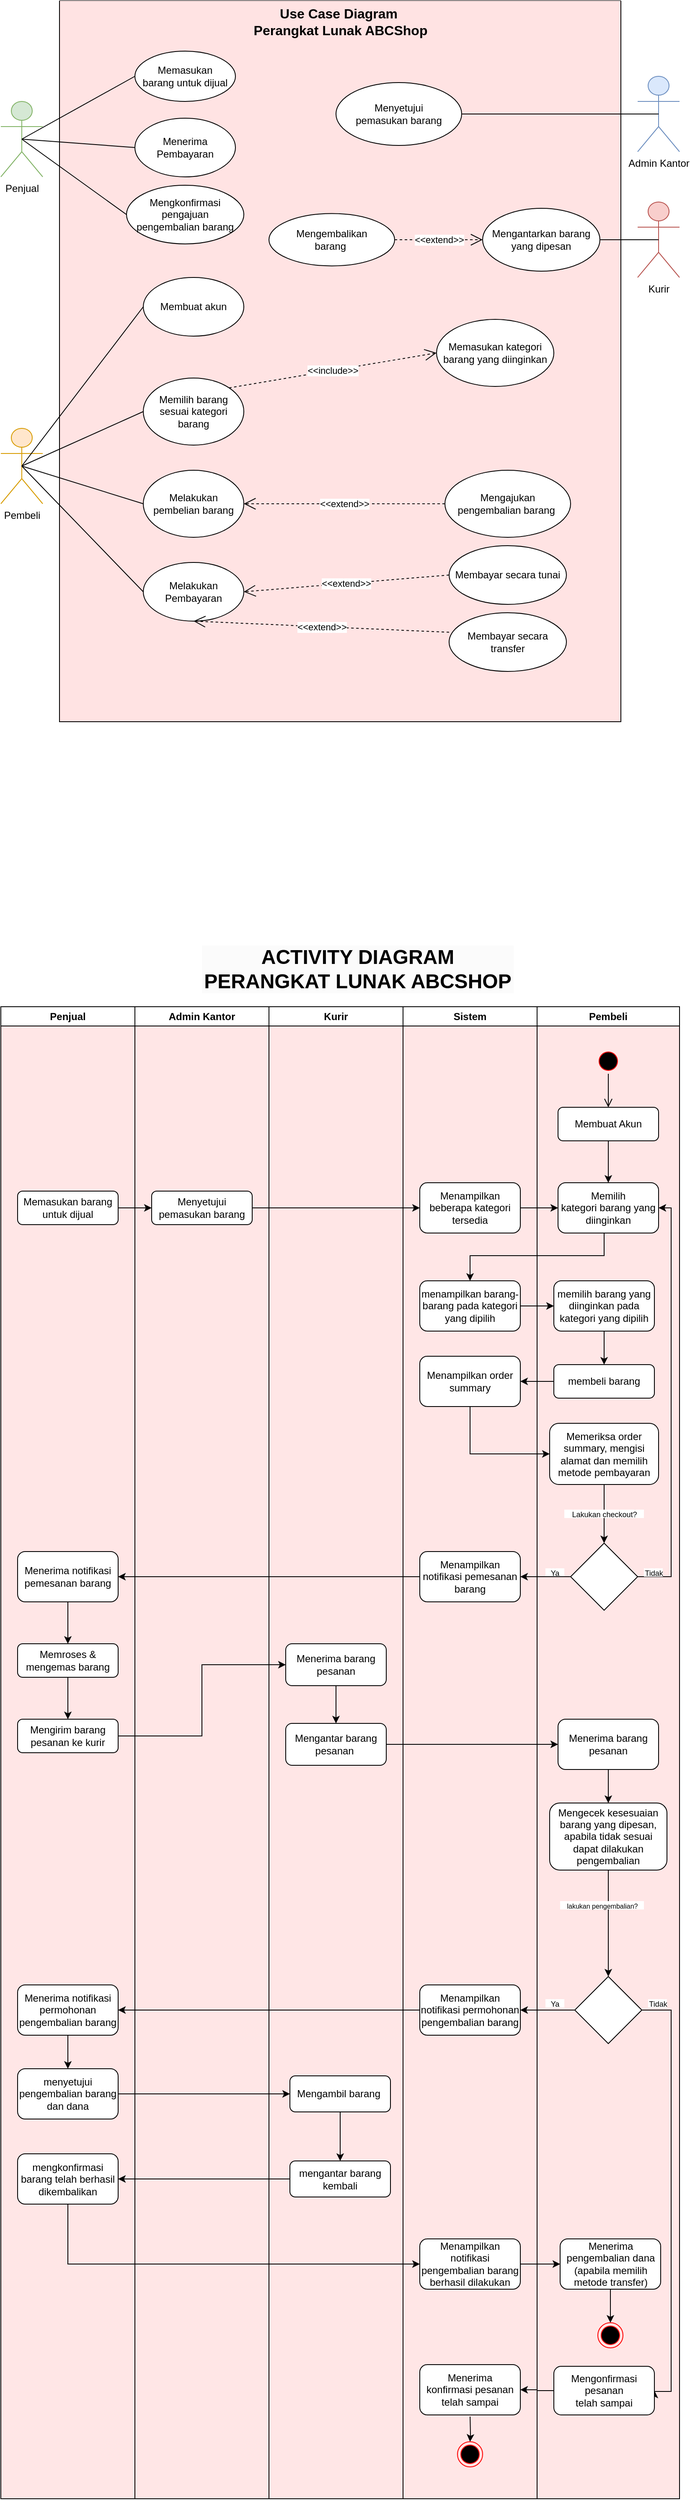 <mxfile version="21.1.1" type="github" pages="2">
  <diagram name="Page-1" id="WMPTcS08lWb3K9hCGUmL">
    <mxGraphModel dx="1591" dy="658" grid="1" gridSize="10" guides="1" tooltips="1" connect="1" arrows="1" fold="1" page="1" pageScale="1" pageWidth="850" pageHeight="1100" math="0" shadow="0">
      <root>
        <mxCell id="0" />
        <mxCell id="1" parent="0" />
        <mxCell id="j7uFFj0VMb9B0_QQSw2X-1" value="" style="swimlane;startSize=0;swimlaneFillColor=#FFE3E3;" parent="1" vertex="1">
          <mxGeometry x="90" y="40" width="670" height="860" as="geometry" />
        </mxCell>
        <mxCell id="j7uFFj0VMb9B0_QQSw2X-5" value="Memasukan &lt;br&gt;barang untuk dijual&lt;span id=&quot;docs-internal-guid-a7f95895-7fff-6457-1440-3f78a3bd2c53&quot;&gt;&lt;/span&gt;" style="ellipse;whiteSpace=wrap;html=1;" parent="j7uFFj0VMb9B0_QQSw2X-1" vertex="1">
          <mxGeometry x="90" y="60" width="120" height="60" as="geometry" />
        </mxCell>
        <mxCell id="j7uFFj0VMb9B0_QQSw2X-7" value="Menerima Pembayaran&lt;span id=&quot;docs-internal-guid-a7f95895-7fff-6457-1440-3f78a3bd2c53&quot;&gt;&lt;/span&gt;" style="ellipse;whiteSpace=wrap;html=1;" parent="j7uFFj0VMb9B0_QQSw2X-1" vertex="1">
          <mxGeometry x="90" y="140" width="120" height="70" as="geometry" />
        </mxCell>
        <mxCell id="j7uFFj0VMb9B0_QQSw2X-9" value="Memilih barang sesuai kategori barang&lt;span id=&quot;docs-internal-guid-a7f95895-7fff-6457-1440-3f78a3bd2c53&quot;&gt;&lt;/span&gt;" style="ellipse;whiteSpace=wrap;html=1;" parent="j7uFFj0VMb9B0_QQSw2X-1" vertex="1">
          <mxGeometry x="100" y="450" width="120" height="80" as="geometry" />
        </mxCell>
        <mxCell id="j7uFFj0VMb9B0_QQSw2X-10" value="Memasukan kategori barang yang diinginkan&lt;span id=&quot;docs-internal-guid-a7f95895-7fff-6457-1440-3f78a3bd2c53&quot;&gt;&lt;/span&gt;" style="ellipse;whiteSpace=wrap;html=1;" parent="j7uFFj0VMb9B0_QQSw2X-1" vertex="1">
          <mxGeometry x="450" y="380" width="140" height="80" as="geometry" />
        </mxCell>
        <mxCell id="j7uFFj0VMb9B0_QQSw2X-11" value="Melakukan &lt;br&gt;pembelian barang&lt;span id=&quot;docs-internal-guid-a7f95895-7fff-6457-1440-3f78a3bd2c53&quot;&gt;&lt;/span&gt;" style="ellipse;whiteSpace=wrap;html=1;" parent="j7uFFj0VMb9B0_QQSw2X-1" vertex="1">
          <mxGeometry x="100" y="560" width="120" height="80" as="geometry" />
        </mxCell>
        <mxCell id="j7uFFj0VMb9B0_QQSw2X-12" value="&lt;span id=&quot;docs-internal-guid-32751787-7fff-f40b-053c-c122ccb1751d&quot;&gt;&lt;/span&gt;Mengajukan&lt;br&gt;pengembalian barang&amp;nbsp;" style="ellipse;whiteSpace=wrap;html=1;" parent="j7uFFj0VMb9B0_QQSw2X-1" vertex="1">
          <mxGeometry x="460" y="560" width="150" height="80" as="geometry" />
        </mxCell>
        <mxCell id="j7uFFj0VMb9B0_QQSw2X-13" value="Melakukan Pembayaran" style="ellipse;whiteSpace=wrap;html=1;" parent="j7uFFj0VMb9B0_QQSw2X-1" vertex="1">
          <mxGeometry x="100" y="670" width="120" height="70" as="geometry" />
        </mxCell>
        <mxCell id="j7uFFj0VMb9B0_QQSw2X-14" value="Menyetujui &lt;br&gt;pemasukan barang" style="ellipse;whiteSpace=wrap;html=1;" parent="j7uFFj0VMb9B0_QQSw2X-1" vertex="1">
          <mxGeometry x="330" y="97.5" width="150" height="75" as="geometry" />
        </mxCell>
        <mxCell id="j7uFFj0VMb9B0_QQSw2X-21" value="&lt;b&gt;&lt;font style=&quot;font-size: 16px;&quot;&gt;Use Case Diagram&amp;nbsp; Perangkat Lunak ABCShop&lt;/font&gt;&lt;/b&gt;" style="text;html=1;strokeColor=none;fillColor=none;align=center;verticalAlign=middle;whiteSpace=wrap;rounded=0;" parent="j7uFFj0VMb9B0_QQSw2X-1" vertex="1">
          <mxGeometry x="223" y="10" width="225" height="30" as="geometry" />
        </mxCell>
        <mxCell id="j7uFFj0VMb9B0_QQSw2X-22" value="&amp;lt;&amp;lt;include&amp;gt;&amp;gt;" style="endArrow=open;endSize=12;dashed=1;html=1;rounded=0;exitX=1;exitY=0;exitDx=0;exitDy=0;entryX=0;entryY=0.5;entryDx=0;entryDy=0;" parent="j7uFFj0VMb9B0_QQSw2X-1" source="j7uFFj0VMb9B0_QQSw2X-9" target="j7uFFj0VMb9B0_QQSw2X-10" edge="1">
          <mxGeometry width="160" relative="1" as="geometry">
            <mxPoint x="205" y="469.5" as="sourcePoint" />
            <mxPoint x="330" y="390" as="targetPoint" />
          </mxGeometry>
        </mxCell>
        <mxCell id="j7uFFj0VMb9B0_QQSw2X-24" value="&amp;lt;&amp;lt;extend&amp;gt;&amp;gt;" style="endArrow=open;endSize=12;dashed=1;html=1;rounded=0;exitX=0;exitY=0.5;exitDx=0;exitDy=0;entryX=1;entryY=0.5;entryDx=0;entryDy=0;" parent="j7uFFj0VMb9B0_QQSw2X-1" source="j7uFFj0VMb9B0_QQSw2X-12" target="j7uFFj0VMb9B0_QQSw2X-11" edge="1">
          <mxGeometry width="160" relative="1" as="geometry">
            <mxPoint x="200" y="600" as="sourcePoint" />
            <mxPoint x="320" y="550" as="targetPoint" />
          </mxGeometry>
        </mxCell>
        <mxCell id="j7uFFj0VMb9B0_QQSw2X-26" value="Membayar secara transfer" style="ellipse;whiteSpace=wrap;html=1;" parent="j7uFFj0VMb9B0_QQSw2X-1" vertex="1">
          <mxGeometry x="465" y="730" width="140" height="70" as="geometry" />
        </mxCell>
        <mxCell id="j7uFFj0VMb9B0_QQSw2X-27" value="&amp;lt;&amp;lt;extend&amp;gt;&amp;gt;" style="endArrow=open;endSize=12;dashed=1;html=1;rounded=0;exitX=0;exitY=0.333;exitDx=0;exitDy=0;entryX=0.5;entryY=1;entryDx=0;entryDy=0;exitPerimeter=0;" parent="j7uFFj0VMb9B0_QQSw2X-1" source="j7uFFj0VMb9B0_QQSw2X-26" target="j7uFFj0VMb9B0_QQSw2X-13" edge="1">
          <mxGeometry width="160" relative="1" as="geometry">
            <mxPoint x="329" y="634" as="sourcePoint" />
            <mxPoint x="191" y="620" as="targetPoint" />
          </mxGeometry>
        </mxCell>
        <mxCell id="qfWqqg0GBeRQuwNFtrHV-4" value="Membuat akun" style="ellipse;whiteSpace=wrap;html=1;" parent="j7uFFj0VMb9B0_QQSw2X-1" vertex="1">
          <mxGeometry x="100" y="330" width="120" height="70" as="geometry" />
        </mxCell>
        <mxCell id="qfWqqg0GBeRQuwNFtrHV-7" value="Membayar secara tunai" style="ellipse;whiteSpace=wrap;html=1;" parent="j7uFFj0VMb9B0_QQSw2X-1" vertex="1">
          <mxGeometry x="465" y="650" width="140" height="70" as="geometry" />
        </mxCell>
        <mxCell id="qfWqqg0GBeRQuwNFtrHV-9" value="&amp;lt;&amp;lt;extend&amp;gt;&amp;gt;" style="endArrow=open;endSize=12;dashed=1;html=1;rounded=0;exitX=0;exitY=0.5;exitDx=0;exitDy=0;entryX=1;entryY=0.5;entryDx=0;entryDy=0;" parent="j7uFFj0VMb9B0_QQSw2X-1" source="qfWqqg0GBeRQuwNFtrHV-7" target="j7uFFj0VMb9B0_QQSw2X-13" edge="1">
          <mxGeometry width="160" relative="1" as="geometry">
            <mxPoint x="385" y="642" as="sourcePoint" />
            <mxPoint x="205" y="650" as="targetPoint" />
          </mxGeometry>
        </mxCell>
        <mxCell id="_J6b6kvtOCf_ExvjXbg1-1" value="Mengantarkan barang &lt;br&gt;yang dipesan" style="ellipse;whiteSpace=wrap;html=1;" parent="j7uFFj0VMb9B0_QQSw2X-1" vertex="1">
          <mxGeometry x="505" y="247.5" width="140" height="75" as="geometry" />
        </mxCell>
        <mxCell id="_J6b6kvtOCf_ExvjXbg1-2" value="Mengembalikan &lt;br&gt;barang&amp;nbsp;" style="ellipse;whiteSpace=wrap;html=1;" parent="j7uFFj0VMb9B0_QQSw2X-1" vertex="1">
          <mxGeometry x="250" y="253.75" width="150" height="62.5" as="geometry" />
        </mxCell>
        <mxCell id="_J6b6kvtOCf_ExvjXbg1-7" value="&amp;lt;&amp;lt;extend&amp;gt;&amp;gt;" style="endArrow=open;endSize=12;dashed=1;html=1;rounded=0;exitX=1;exitY=0.5;exitDx=0;exitDy=0;entryX=0;entryY=0.5;entryDx=0;entryDy=0;" parent="j7uFFj0VMb9B0_QQSw2X-1" source="_J6b6kvtOCf_ExvjXbg1-2" target="_J6b6kvtOCf_ExvjXbg1-1" edge="1">
          <mxGeometry width="160" relative="1" as="geometry">
            <mxPoint x="186" y="312" as="sourcePoint" />
            <mxPoint x="364" y="270" as="targetPoint" />
            <Array as="points" />
          </mxGeometry>
        </mxCell>
        <mxCell id="TZj0bOSMbORoZklCW9Lz-1" value="Mengkonfirmasi pengajuan &lt;br&gt;pengembalian barang" style="ellipse;whiteSpace=wrap;html=1;" vertex="1" parent="j7uFFj0VMb9B0_QQSw2X-1">
          <mxGeometry x="80" y="220" width="140" height="70" as="geometry" />
        </mxCell>
        <mxCell id="j7uFFj0VMb9B0_QQSw2X-2" value="Penjual" style="shape=umlActor;verticalLabelPosition=bottom;verticalAlign=top;html=1;outlineConnect=0;fillColor=#d5e8d4;strokeColor=#82b366;" parent="1" vertex="1">
          <mxGeometry x="20" y="160" width="50" height="90" as="geometry" />
        </mxCell>
        <mxCell id="j7uFFj0VMb9B0_QQSw2X-3" value="Pembeli" style="shape=umlActor;verticalLabelPosition=bottom;verticalAlign=top;html=1;outlineConnect=0;fillColor=#ffe6cc;strokeColor=#d79b00;" parent="1" vertex="1">
          <mxGeometry x="20" y="550" width="50" height="90" as="geometry" />
        </mxCell>
        <mxCell id="j7uFFj0VMb9B0_QQSw2X-4" value="Admin Kantor" style="shape=umlActor;verticalLabelPosition=bottom;verticalAlign=top;html=1;outlineConnect=0;fillColor=#dae8fc;strokeColor=#6c8ebf;" parent="1" vertex="1">
          <mxGeometry x="780" y="130" width="50" height="90" as="geometry" />
        </mxCell>
        <mxCell id="j7uFFj0VMb9B0_QQSw2X-15" value="" style="endArrow=none;html=1;rounded=0;exitX=0.5;exitY=0.5;exitDx=0;exitDy=0;exitPerimeter=0;entryX=0;entryY=0.5;entryDx=0;entryDy=0;" parent="1" source="j7uFFj0VMb9B0_QQSw2X-2" target="j7uFFj0VMb9B0_QQSw2X-5" edge="1">
          <mxGeometry width="50" height="50" relative="1" as="geometry">
            <mxPoint x="160" y="180" as="sourcePoint" />
            <mxPoint x="210" y="130" as="targetPoint" />
          </mxGeometry>
        </mxCell>
        <mxCell id="j7uFFj0VMb9B0_QQSw2X-16" value="" style="endArrow=none;html=1;rounded=0;entryX=0;entryY=0.5;entryDx=0;entryDy=0;exitX=0.5;exitY=0.5;exitDx=0;exitDy=0;exitPerimeter=0;" parent="1" source="j7uFFj0VMb9B0_QQSw2X-2" target="j7uFFj0VMb9B0_QQSw2X-7" edge="1">
          <mxGeometry width="50" height="50" relative="1" as="geometry">
            <mxPoint x="160" y="230" as="sourcePoint" />
            <mxPoint x="210" y="180" as="targetPoint" />
          </mxGeometry>
        </mxCell>
        <mxCell id="j7uFFj0VMb9B0_QQSw2X-17" value="" style="endArrow=none;html=1;rounded=0;exitX=0.5;exitY=0.5;exitDx=0;exitDy=0;exitPerimeter=0;entryX=0;entryY=0.5;entryDx=0;entryDy=0;" parent="1" source="j7uFFj0VMb9B0_QQSw2X-3" target="j7uFFj0VMb9B0_QQSw2X-9" edge="1">
          <mxGeometry width="50" height="50" relative="1" as="geometry">
            <mxPoint x="135" y="590" as="sourcePoint" />
            <mxPoint x="185" y="540" as="targetPoint" />
          </mxGeometry>
        </mxCell>
        <mxCell id="j7uFFj0VMb9B0_QQSw2X-18" value="" style="endArrow=none;html=1;rounded=0;exitX=0.5;exitY=0.5;exitDx=0;exitDy=0;exitPerimeter=0;entryX=0;entryY=0.5;entryDx=0;entryDy=0;" parent="1" source="j7uFFj0VMb9B0_QQSw2X-3" target="j7uFFj0VMb9B0_QQSw2X-11" edge="1">
          <mxGeometry width="50" height="50" relative="1" as="geometry">
            <mxPoint x="110" y="610" as="sourcePoint" />
            <mxPoint x="245" y="520" as="targetPoint" />
          </mxGeometry>
        </mxCell>
        <mxCell id="j7uFFj0VMb9B0_QQSw2X-19" value="" style="endArrow=none;html=1;rounded=0;entryX=0;entryY=0.5;entryDx=0;entryDy=0;exitX=0.5;exitY=0.5;exitDx=0;exitDy=0;exitPerimeter=0;" parent="1" source="j7uFFj0VMb9B0_QQSw2X-3" target="j7uFFj0VMb9B0_QQSw2X-13" edge="1">
          <mxGeometry width="50" height="50" relative="1" as="geometry">
            <mxPoint x="100" y="570" as="sourcePoint" />
            <mxPoint x="255" y="530" as="targetPoint" />
          </mxGeometry>
        </mxCell>
        <mxCell id="j7uFFj0VMb9B0_QQSw2X-20" value="" style="endArrow=none;html=1;rounded=0;entryX=0.5;entryY=0.5;entryDx=0;entryDy=0;entryPerimeter=0;exitX=1;exitY=0.5;exitDx=0;exitDy=0;" parent="1" source="j7uFFj0VMb9B0_QQSw2X-14" target="j7uFFj0VMb9B0_QQSw2X-4" edge="1">
          <mxGeometry width="50" height="50" relative="1" as="geometry">
            <mxPoint x="670" y="250" as="sourcePoint" />
            <mxPoint x="720" y="200" as="targetPoint" />
          </mxGeometry>
        </mxCell>
        <mxCell id="qfWqqg0GBeRQuwNFtrHV-5" value="" style="endArrow=none;html=1;rounded=0;entryX=0;entryY=0.5;entryDx=0;entryDy=0;exitX=0.5;exitY=0.5;exitDx=0;exitDy=0;exitPerimeter=0;" parent="1" source="j7uFFj0VMb9B0_QQSw2X-3" target="qfWqqg0GBeRQuwNFtrHV-4" edge="1">
          <mxGeometry width="50" height="50" relative="1" as="geometry">
            <mxPoint x="110" y="580" as="sourcePoint" />
            <mxPoint x="245" y="730" as="targetPoint" />
          </mxGeometry>
        </mxCell>
        <mxCell id="qfWqqg0GBeRQuwNFtrHV-317" value="&lt;h1 style=&quot;border-color: var(--border-color); color: rgb(0, 0, 0); font-variant-ligatures: normal; font-variant-caps: normal; letter-spacing: normal; orphans: 2; text-align: center; text-indent: 0px; text-transform: none; widows: 2; word-spacing: 0px; -webkit-text-stroke-width: 0px; background-color: rgb(251, 251, 251);&quot;&gt;&lt;span style=&quot;border-color: var(--border-color);&quot;&gt;ACTIVITY DIAGRAM PERANGKAT LUNAK ABCSHOP&lt;/span&gt;&lt;/h1&gt;" style="text;whiteSpace=wrap;html=1;fontStyle=1;fontFamily=Helvetica;spacing=0;verticalAlign=middle;" parent="1" vertex="1">
          <mxGeometry x="260" y="1160" width="370" height="70" as="geometry" />
        </mxCell>
        <mxCell id="_J6b6kvtOCf_ExvjXbg1-3" value="Kurir" style="shape=umlActor;verticalLabelPosition=bottom;verticalAlign=top;html=1;outlineConnect=0;fillColor=#f8cecc;strokeColor=#b85450;" parent="1" vertex="1">
          <mxGeometry x="780" y="280" width="50" height="90" as="geometry" />
        </mxCell>
        <mxCell id="_J6b6kvtOCf_ExvjXbg1-5" value="" style="endArrow=none;html=1;rounded=0;entryX=0.5;entryY=0.5;entryDx=0;entryDy=0;entryPerimeter=0;exitX=1;exitY=0.5;exitDx=0;exitDy=0;" parent="1" source="_J6b6kvtOCf_ExvjXbg1-1" target="_J6b6kvtOCf_ExvjXbg1-3" edge="1">
          <mxGeometry width="50" height="50" relative="1" as="geometry">
            <mxPoint x="630" y="272" as="sourcePoint" />
            <mxPoint x="775" y="271.73" as="targetPoint" />
          </mxGeometry>
        </mxCell>
        <mxCell id="I9VFEbyjpKkMFN8h952U-143" value="Penjual" style="swimlane;whiteSpace=wrap;html=1;startSize=23;swimlaneFillColor=#FFE6E6;" vertex="1" parent="1">
          <mxGeometry x="20" y="1240" width="160" height="1780" as="geometry" />
        </mxCell>
        <mxCell id="I9VFEbyjpKkMFN8h952U-145" value="Memasukan barang&lt;br style=&quot;border-color: var(--border-color);&quot;&gt;untuk dijual" style="rounded=1;whiteSpace=wrap;html=1;" vertex="1" parent="I9VFEbyjpKkMFN8h952U-143">
          <mxGeometry x="20" y="220" width="120" height="40" as="geometry" />
        </mxCell>
        <mxCell id="I9VFEbyjpKkMFN8h952U-147" value="" style="edgeStyle=orthogonalEdgeStyle;rounded=0;orthogonalLoop=1;jettySize=auto;html=1;" edge="1" parent="I9VFEbyjpKkMFN8h952U-143" source="I9VFEbyjpKkMFN8h952U-148" target="I9VFEbyjpKkMFN8h952U-150">
          <mxGeometry relative="1" as="geometry" />
        </mxCell>
        <mxCell id="I9VFEbyjpKkMFN8h952U-148" value="Menerima notifikasi pemesanan barang" style="rounded=1;whiteSpace=wrap;html=1;" vertex="1" parent="I9VFEbyjpKkMFN8h952U-143">
          <mxGeometry x="20" y="650" width="120" height="60" as="geometry" />
        </mxCell>
        <mxCell id="I9VFEbyjpKkMFN8h952U-149" value="" style="edgeStyle=orthogonalEdgeStyle;rounded=0;orthogonalLoop=1;jettySize=auto;html=1;" edge="1" parent="I9VFEbyjpKkMFN8h952U-143" source="I9VFEbyjpKkMFN8h952U-150" target="I9VFEbyjpKkMFN8h952U-151">
          <mxGeometry relative="1" as="geometry" />
        </mxCell>
        <mxCell id="I9VFEbyjpKkMFN8h952U-150" value="Memroses &amp;amp; mengemas barang" style="rounded=1;whiteSpace=wrap;html=1;" vertex="1" parent="I9VFEbyjpKkMFN8h952U-143">
          <mxGeometry x="20" y="760" width="120" height="40" as="geometry" />
        </mxCell>
        <mxCell id="I9VFEbyjpKkMFN8h952U-151" value="Mengirim barang&lt;br&gt;pesanan ke kurir" style="rounded=1;whiteSpace=wrap;html=1;" vertex="1" parent="I9VFEbyjpKkMFN8h952U-143">
          <mxGeometry x="20" y="850" width="120" height="40" as="geometry" />
        </mxCell>
        <mxCell id="I9VFEbyjpKkMFN8h952U-152" value="" style="edgeStyle=orthogonalEdgeStyle;rounded=0;orthogonalLoop=1;jettySize=auto;html=1;" edge="1" parent="I9VFEbyjpKkMFN8h952U-143" source="I9VFEbyjpKkMFN8h952U-153" target="I9VFEbyjpKkMFN8h952U-154">
          <mxGeometry relative="1" as="geometry" />
        </mxCell>
        <mxCell id="I9VFEbyjpKkMFN8h952U-153" value="Menerima notifikasi permohonan pengembalian barang" style="rounded=1;whiteSpace=wrap;html=1;" vertex="1" parent="I9VFEbyjpKkMFN8h952U-143">
          <mxGeometry x="20" y="1167" width="120" height="60" as="geometry" />
        </mxCell>
        <mxCell id="I9VFEbyjpKkMFN8h952U-154" value="menyetujui pengembalian barang dan dana" style="rounded=1;whiteSpace=wrap;html=1;" vertex="1" parent="I9VFEbyjpKkMFN8h952U-143">
          <mxGeometry x="20" y="1267" width="120" height="60" as="geometry" />
        </mxCell>
        <mxCell id="UR1YK07taxulq5GnLhqf-6" value="mengkonfirmasi barang telah berhasil dikembalikan" style="rounded=1;whiteSpace=wrap;html=1;" vertex="1" parent="I9VFEbyjpKkMFN8h952U-143">
          <mxGeometry x="20" y="1368.5" width="120" height="60" as="geometry" />
        </mxCell>
        <mxCell id="I9VFEbyjpKkMFN8h952U-155" value="Admin Kantor" style="swimlane;whiteSpace=wrap;html=1;swimlaneFillColor=#ffe6e6;" vertex="1" parent="1">
          <mxGeometry x="180" y="1240" width="160" height="1780" as="geometry" />
        </mxCell>
        <mxCell id="I9VFEbyjpKkMFN8h952U-156" value="Menyetujui pemasukan barang" style="rounded=1;whiteSpace=wrap;html=1;" vertex="1" parent="I9VFEbyjpKkMFN8h952U-155">
          <mxGeometry x="20" y="220" width="120" height="40" as="geometry" />
        </mxCell>
        <mxCell id="I9VFEbyjpKkMFN8h952U-157" value="Kurir" style="swimlane;whiteSpace=wrap;html=1;swimlaneFillColor=#ffe6e6;" vertex="1" parent="1">
          <mxGeometry x="340" y="1240" width="160" height="1780" as="geometry" />
        </mxCell>
        <mxCell id="I9VFEbyjpKkMFN8h952U-158" value="" style="edgeStyle=orthogonalEdgeStyle;rounded=0;orthogonalLoop=1;jettySize=auto;html=1;" edge="1" parent="I9VFEbyjpKkMFN8h952U-157" source="I9VFEbyjpKkMFN8h952U-159" target="I9VFEbyjpKkMFN8h952U-160">
          <mxGeometry relative="1" as="geometry" />
        </mxCell>
        <mxCell id="I9VFEbyjpKkMFN8h952U-159" value="Menerima barang pesanan" style="rounded=1;whiteSpace=wrap;html=1;" vertex="1" parent="I9VFEbyjpKkMFN8h952U-157">
          <mxGeometry x="20" y="760" width="120" height="50" as="geometry" />
        </mxCell>
        <mxCell id="I9VFEbyjpKkMFN8h952U-160" value="Mengantar barang pesanan&amp;nbsp;" style="rounded=1;whiteSpace=wrap;html=1;" vertex="1" parent="I9VFEbyjpKkMFN8h952U-157">
          <mxGeometry x="20" y="855" width="120" height="50" as="geometry" />
        </mxCell>
        <mxCell id="I9VFEbyjpKkMFN8h952U-161" value="" style="edgeStyle=orthogonalEdgeStyle;rounded=0;orthogonalLoop=1;jettySize=auto;html=1;" edge="1" parent="I9VFEbyjpKkMFN8h952U-157" source="I9VFEbyjpKkMFN8h952U-162" target="I9VFEbyjpKkMFN8h952U-163">
          <mxGeometry relative="1" as="geometry" />
        </mxCell>
        <mxCell id="I9VFEbyjpKkMFN8h952U-162" value="Mengambil barang&amp;nbsp;" style="rounded=1;whiteSpace=wrap;html=1;" vertex="1" parent="I9VFEbyjpKkMFN8h952U-157">
          <mxGeometry x="25" y="1275.5" width="120" height="43" as="geometry" />
        </mxCell>
        <mxCell id="I9VFEbyjpKkMFN8h952U-163" value="mengantar barang kembali" style="rounded=1;whiteSpace=wrap;html=1;" vertex="1" parent="I9VFEbyjpKkMFN8h952U-157">
          <mxGeometry x="25" y="1377" width="120" height="43" as="geometry" />
        </mxCell>
        <mxCell id="I9VFEbyjpKkMFN8h952U-164" value="Sistem" style="swimlane;whiteSpace=wrap;html=1;swimlaneFillColor=#ffe6e6;" vertex="1" parent="1">
          <mxGeometry x="500" y="1240" width="160" height="1780" as="geometry" />
        </mxCell>
        <mxCell id="I9VFEbyjpKkMFN8h952U-165" value="Menampilkan beberapa kategori tersedia" style="rounded=1;whiteSpace=wrap;html=1;" vertex="1" parent="I9VFEbyjpKkMFN8h952U-164">
          <mxGeometry x="20" y="210" width="120" height="60" as="geometry" />
        </mxCell>
        <mxCell id="I9VFEbyjpKkMFN8h952U-166" value="menampilkan barang-barang pada kategori yang dipilih" style="rounded=1;whiteSpace=wrap;html=1;" vertex="1" parent="I9VFEbyjpKkMFN8h952U-164">
          <mxGeometry x="20" y="327" width="120" height="60" as="geometry" />
        </mxCell>
        <mxCell id="I9VFEbyjpKkMFN8h952U-167" value="Menampilkan order summary" style="rounded=1;whiteSpace=wrap;html=1;" vertex="1" parent="I9VFEbyjpKkMFN8h952U-164">
          <mxGeometry x="20" y="417" width="120" height="60" as="geometry" />
        </mxCell>
        <mxCell id="I9VFEbyjpKkMFN8h952U-168" value="Menampilkan notifikasi pemesanan barang" style="rounded=1;whiteSpace=wrap;html=1;" vertex="1" parent="I9VFEbyjpKkMFN8h952U-164">
          <mxGeometry x="20" y="650" width="120" height="60" as="geometry" />
        </mxCell>
        <mxCell id="I9VFEbyjpKkMFN8h952U-169" value="" style="edgeStyle=orthogonalEdgeStyle;rounded=0;orthogonalLoop=1;jettySize=auto;html=1;" edge="1" parent="I9VFEbyjpKkMFN8h952U-164" target="I9VFEbyjpKkMFN8h952U-175">
          <mxGeometry relative="1" as="geometry">
            <mxPoint x="80.043" y="1682" as="sourcePoint" />
          </mxGeometry>
        </mxCell>
        <mxCell id="I9VFEbyjpKkMFN8h952U-170" value="Menerima &lt;br&gt;konfirmasi pesanan telah sampai" style="rounded=1;whiteSpace=wrap;html=1;" vertex="1" parent="I9VFEbyjpKkMFN8h952U-164">
          <mxGeometry x="20" y="1620" width="120" height="60" as="geometry" />
        </mxCell>
        <mxCell id="I9VFEbyjpKkMFN8h952U-171" value="Menampilkan notifikasi permohonan pengembalian barang" style="rounded=1;whiteSpace=wrap;html=1;" vertex="1" parent="I9VFEbyjpKkMFN8h952U-164">
          <mxGeometry x="20" y="1167" width="120" height="60" as="geometry" />
        </mxCell>
        <mxCell id="I9VFEbyjpKkMFN8h952U-173" value="Menampilkan notifikasi pengembalian barang berhasil dilakukan" style="whiteSpace=wrap;html=1;rounded=1;" vertex="1" parent="I9VFEbyjpKkMFN8h952U-164">
          <mxGeometry x="20" y="1470" width="120" height="60" as="geometry" />
        </mxCell>
        <mxCell id="I9VFEbyjpKkMFN8h952U-175" value="" style="ellipse;html=1;shape=endState;fillColor=#000000;strokeColor=#ff0000;" vertex="1" parent="I9VFEbyjpKkMFN8h952U-164">
          <mxGeometry x="65" y="1712" width="30" height="30" as="geometry" />
        </mxCell>
        <mxCell id="I9VFEbyjpKkMFN8h952U-176" value="Pembeli" style="swimlane;whiteSpace=wrap;html=1;swimlaneFillColor=#ffe6e6;" vertex="1" parent="1">
          <mxGeometry x="660" y="1240" width="170" height="1780" as="geometry" />
        </mxCell>
        <mxCell id="I9VFEbyjpKkMFN8h952U-177" value="Memilih&lt;br style=&quot;border-color: var(--border-color);&quot;&gt;kategori barang yang diinginkan" style="rounded=1;whiteSpace=wrap;html=1;" vertex="1" parent="I9VFEbyjpKkMFN8h952U-176">
          <mxGeometry x="25" y="210" width="120" height="60" as="geometry" />
        </mxCell>
        <mxCell id="I9VFEbyjpKkMFN8h952U-178" value="" style="edgeStyle=orthogonalEdgeStyle;rounded=0;orthogonalLoop=1;jettySize=auto;html=1;" edge="1" parent="I9VFEbyjpKkMFN8h952U-176" source="I9VFEbyjpKkMFN8h952U-179" target="I9VFEbyjpKkMFN8h952U-180">
          <mxGeometry relative="1" as="geometry" />
        </mxCell>
        <mxCell id="I9VFEbyjpKkMFN8h952U-179" value="memilih barang yang diinginkan pada kategori yang dipilih" style="rounded=1;whiteSpace=wrap;html=1;" vertex="1" parent="I9VFEbyjpKkMFN8h952U-176">
          <mxGeometry x="20" y="327" width="120" height="60" as="geometry" />
        </mxCell>
        <mxCell id="I9VFEbyjpKkMFN8h952U-180" value="membeli barang" style="rounded=1;whiteSpace=wrap;html=1;" vertex="1" parent="I9VFEbyjpKkMFN8h952U-176">
          <mxGeometry x="20" y="427" width="120" height="40" as="geometry" />
        </mxCell>
        <mxCell id="I9VFEbyjpKkMFN8h952U-181" style="edgeStyle=orthogonalEdgeStyle;rounded=0;orthogonalLoop=1;jettySize=auto;html=1;entryX=0.5;entryY=0;entryDx=0;entryDy=0;exitX=0.5;exitY=1;exitDx=0;exitDy=0;" edge="1" parent="I9VFEbyjpKkMFN8h952U-176" source="I9VFEbyjpKkMFN8h952U-182" target="I9VFEbyjpKkMFN8h952U-184">
          <mxGeometry relative="1" as="geometry">
            <mxPoint x="80" y="620" as="sourcePoint" />
          </mxGeometry>
        </mxCell>
        <mxCell id="I9VFEbyjpKkMFN8h952U-182" value="Memeriksa order summary, mengisi alamat dan memilih metode pembayaran" style="rounded=1;whiteSpace=wrap;html=1;" vertex="1" parent="I9VFEbyjpKkMFN8h952U-176">
          <mxGeometry x="15" y="497" width="130" height="73" as="geometry" />
        </mxCell>
        <mxCell id="I9VFEbyjpKkMFN8h952U-183" style="edgeStyle=orthogonalEdgeStyle;rounded=0;orthogonalLoop=1;jettySize=auto;html=1;entryX=1;entryY=0.5;entryDx=0;entryDy=0;exitX=1;exitY=0.5;exitDx=0;exitDy=0;" edge="1" parent="I9VFEbyjpKkMFN8h952U-176" source="I9VFEbyjpKkMFN8h952U-184" target="I9VFEbyjpKkMFN8h952U-177">
          <mxGeometry relative="1" as="geometry">
            <Array as="points">
              <mxPoint x="160" y="680" />
              <mxPoint x="160" y="240" />
            </Array>
          </mxGeometry>
        </mxCell>
        <mxCell id="I9VFEbyjpKkMFN8h952U-184" value="" style="rhombus;whiteSpace=wrap;html=1;" vertex="1" parent="I9VFEbyjpKkMFN8h952U-176">
          <mxGeometry x="40" y="640" width="80" height="80" as="geometry" />
        </mxCell>
        <mxCell id="I9VFEbyjpKkMFN8h952U-185" value="&lt;font style=&quot;font-size: 9px;&quot;&gt;Lakukan checkout?&lt;/font&gt;" style="text;html=1;strokeColor=none;fillColor=default;align=center;verticalAlign=middle;whiteSpace=wrap;rounded=0;" vertex="1" parent="I9VFEbyjpKkMFN8h952U-176">
          <mxGeometry x="32.5" y="600" width="95" height="10" as="geometry" />
        </mxCell>
        <mxCell id="I9VFEbyjpKkMFN8h952U-186" value="&lt;font style=&quot;font-size: 9px;&quot;&gt;Ya&lt;/font&gt;" style="text;html=1;strokeColor=none;fillColor=default;align=center;verticalAlign=middle;whiteSpace=wrap;rounded=0;" vertex="1" parent="I9VFEbyjpKkMFN8h952U-176">
          <mxGeometry x="10" y="670" width="22.5" height="10" as="geometry" />
        </mxCell>
        <mxCell id="UR1YK07taxulq5GnLhqf-5" value="" style="edgeStyle=orthogonalEdgeStyle;rounded=0;orthogonalLoop=1;jettySize=auto;html=1;" edge="1" parent="I9VFEbyjpKkMFN8h952U-176" source="I9VFEbyjpKkMFN8h952U-188" target="I9VFEbyjpKkMFN8h952U-190">
          <mxGeometry relative="1" as="geometry" />
        </mxCell>
        <mxCell id="I9VFEbyjpKkMFN8h952U-188" value="Menerima barang pesanan" style="rounded=1;whiteSpace=wrap;html=1;" vertex="1" parent="I9VFEbyjpKkMFN8h952U-176">
          <mxGeometry x="25" y="850" width="120" height="60" as="geometry" />
        </mxCell>
        <mxCell id="I9VFEbyjpKkMFN8h952U-189" value="" style="edgeStyle=orthogonalEdgeStyle;rounded=0;orthogonalLoop=1;jettySize=auto;html=1;exitX=0.5;exitY=1;exitDx=0;exitDy=0;" edge="1" parent="I9VFEbyjpKkMFN8h952U-176" source="I9VFEbyjpKkMFN8h952U-190" target="I9VFEbyjpKkMFN8h952U-193">
          <mxGeometry relative="1" as="geometry">
            <mxPoint x="80" y="1057" as="sourcePoint" />
          </mxGeometry>
        </mxCell>
        <mxCell id="I9VFEbyjpKkMFN8h952U-190" value="Mengecek kesesuaian barang yang dipesan, apabila tidak sesuai dapat dilakukan pengembalian" style="rounded=1;whiteSpace=wrap;html=1;" vertex="1" parent="I9VFEbyjpKkMFN8h952U-176">
          <mxGeometry x="15" y="950" width="140" height="80" as="geometry" />
        </mxCell>
        <mxCell id="I9VFEbyjpKkMFN8h952U-191" value="&lt;font style=&quot;font-size: 9px;&quot;&gt;Tidak&lt;/font&gt;" style="text;html=1;strokeColor=none;fillColor=default;align=center;verticalAlign=middle;whiteSpace=wrap;rounded=0;" vertex="1" parent="I9VFEbyjpKkMFN8h952U-176">
          <mxGeometry x="127.5" y="670" width="22.5" height="10" as="geometry" />
        </mxCell>
        <mxCell id="I9VFEbyjpKkMFN8h952U-192" value="" style="edgeStyle=orthogonalEdgeStyle;rounded=0;orthogonalLoop=1;jettySize=auto;html=1;exitX=1;exitY=0.5;exitDx=0;exitDy=0;entryX=1;entryY=0.5;entryDx=0;entryDy=0;" edge="1" parent="I9VFEbyjpKkMFN8h952U-176" source="I9VFEbyjpKkMFN8h952U-193" target="I9VFEbyjpKkMFN8h952U-195">
          <mxGeometry relative="1" as="geometry">
            <Array as="points">
              <mxPoint x="160" y="1197" />
              <mxPoint x="160" y="1652" />
            </Array>
          </mxGeometry>
        </mxCell>
        <mxCell id="I9VFEbyjpKkMFN8h952U-193" value="" style="rhombus;whiteSpace=wrap;html=1;" vertex="1" parent="I9VFEbyjpKkMFN8h952U-176">
          <mxGeometry x="45" y="1157" width="80" height="80" as="geometry" />
        </mxCell>
        <mxCell id="I9VFEbyjpKkMFN8h952U-194" value="&lt;font style=&quot;font-size: 8px;&quot;&gt;lakukan pengembalian?&lt;/font&gt;" style="text;html=1;strokeColor=none;fillColor=default;align=center;verticalAlign=middle;whiteSpace=wrap;rounded=0;" vertex="1" parent="I9VFEbyjpKkMFN8h952U-176">
          <mxGeometry x="27.5" y="1067" width="100" height="10" as="geometry" />
        </mxCell>
        <mxCell id="I9VFEbyjpKkMFN8h952U-195" value="Mengonfirmasi pesanan &lt;br&gt;telah sampai" style="rounded=1;whiteSpace=wrap;html=1;" vertex="1" parent="I9VFEbyjpKkMFN8h952U-176">
          <mxGeometry x="20" y="1622" width="120" height="58" as="geometry" />
        </mxCell>
        <mxCell id="I9VFEbyjpKkMFN8h952U-196" value="&lt;font style=&quot;font-size: 9px;&quot;&gt;Ya&lt;/font&gt;" style="text;html=1;strokeColor=none;fillColor=default;align=center;verticalAlign=middle;whiteSpace=wrap;rounded=0;" vertex="1" parent="I9VFEbyjpKkMFN8h952U-176">
          <mxGeometry x="10" y="1184" width="22.5" height="10" as="geometry" />
        </mxCell>
        <mxCell id="I9VFEbyjpKkMFN8h952U-197" value="&lt;font style=&quot;font-size: 9px;&quot;&gt;Tidak&lt;/font&gt;" style="text;html=1;strokeColor=none;fillColor=default;align=center;verticalAlign=middle;whiteSpace=wrap;rounded=0;" vertex="1" parent="I9VFEbyjpKkMFN8h952U-176">
          <mxGeometry x="132.5" y="1184" width="22.5" height="10" as="geometry" />
        </mxCell>
        <mxCell id="0P5sAnl20cGsUA7zE3eK-1" value="" style="ellipse;html=1;shape=startState;fillColor=#000000;strokeColor=#ff0000;" vertex="1" parent="I9VFEbyjpKkMFN8h952U-176">
          <mxGeometry x="70" y="50" width="30" height="30" as="geometry" />
        </mxCell>
        <mxCell id="0P5sAnl20cGsUA7zE3eK-2" value="" style="edgeStyle=orthogonalEdgeStyle;html=1;verticalAlign=bottom;endArrow=open;endSize=8;strokeColor=#000000;rounded=0;entryX=0.5;entryY=0;entryDx=0;entryDy=0;" edge="1" source="0P5sAnl20cGsUA7zE3eK-1" parent="I9VFEbyjpKkMFN8h952U-176" target="0P5sAnl20cGsUA7zE3eK-3">
          <mxGeometry relative="1" as="geometry">
            <mxPoint x="85" y="140" as="targetPoint" />
          </mxGeometry>
        </mxCell>
        <mxCell id="0P5sAnl20cGsUA7zE3eK-4" style="edgeStyle=orthogonalEdgeStyle;rounded=0;orthogonalLoop=1;jettySize=auto;html=1;entryX=0.5;entryY=0;entryDx=0;entryDy=0;" edge="1" parent="I9VFEbyjpKkMFN8h952U-176" source="0P5sAnl20cGsUA7zE3eK-3" target="I9VFEbyjpKkMFN8h952U-177">
          <mxGeometry relative="1" as="geometry" />
        </mxCell>
        <mxCell id="0P5sAnl20cGsUA7zE3eK-3" value="Membuat Akun" style="rounded=1;whiteSpace=wrap;html=1;" vertex="1" parent="I9VFEbyjpKkMFN8h952U-176">
          <mxGeometry x="25" y="120" width="120" height="40" as="geometry" />
        </mxCell>
        <mxCell id="UR1YK07taxulq5GnLhqf-12" value="" style="edgeStyle=orthogonalEdgeStyle;rounded=0;orthogonalLoop=1;jettySize=auto;html=1;" edge="1" parent="I9VFEbyjpKkMFN8h952U-176" source="UR1YK07taxulq5GnLhqf-9" target="UR1YK07taxulq5GnLhqf-11">
          <mxGeometry relative="1" as="geometry" />
        </mxCell>
        <mxCell id="UR1YK07taxulq5GnLhqf-9" value="Menerima pengembalian dana (apabila memilih metode transfer)" style="rounded=1;whiteSpace=wrap;html=1;" vertex="1" parent="I9VFEbyjpKkMFN8h952U-176">
          <mxGeometry x="27.5" y="1470" width="120" height="60" as="geometry" />
        </mxCell>
        <mxCell id="UR1YK07taxulq5GnLhqf-11" value="" style="ellipse;html=1;shape=endState;fillColor=#000000;strokeColor=#ff0000;" vertex="1" parent="I9VFEbyjpKkMFN8h952U-176">
          <mxGeometry x="72.5" y="1570" width="30" height="30" as="geometry" />
        </mxCell>
        <mxCell id="I9VFEbyjpKkMFN8h952U-198" value="" style="edgeStyle=orthogonalEdgeStyle;rounded=0;orthogonalLoop=1;jettySize=auto;html=1;" edge="1" parent="1" source="I9VFEbyjpKkMFN8h952U-145" target="I9VFEbyjpKkMFN8h952U-156">
          <mxGeometry relative="1" as="geometry" />
        </mxCell>
        <mxCell id="I9VFEbyjpKkMFN8h952U-199" style="edgeStyle=orthogonalEdgeStyle;rounded=0;orthogonalLoop=1;jettySize=auto;html=1;" edge="1" parent="1" source="I9VFEbyjpKkMFN8h952U-156" target="I9VFEbyjpKkMFN8h952U-165">
          <mxGeometry relative="1" as="geometry" />
        </mxCell>
        <mxCell id="I9VFEbyjpKkMFN8h952U-200" style="edgeStyle=orthogonalEdgeStyle;rounded=0;orthogonalLoop=1;jettySize=auto;html=1;" edge="1" parent="1" source="I9VFEbyjpKkMFN8h952U-165" target="I9VFEbyjpKkMFN8h952U-177">
          <mxGeometry relative="1" as="geometry" />
        </mxCell>
        <mxCell id="I9VFEbyjpKkMFN8h952U-201" style="edgeStyle=orthogonalEdgeStyle;rounded=0;orthogonalLoop=1;jettySize=auto;html=1;entryX=0;entryY=0.5;entryDx=0;entryDy=0;" edge="1" parent="1" source="I9VFEbyjpKkMFN8h952U-166" target="I9VFEbyjpKkMFN8h952U-179">
          <mxGeometry relative="1" as="geometry" />
        </mxCell>
        <mxCell id="I9VFEbyjpKkMFN8h952U-202" value="" style="edgeStyle=orthogonalEdgeStyle;rounded=0;orthogonalLoop=1;jettySize=auto;html=1;" edge="1" parent="1" source="I9VFEbyjpKkMFN8h952U-180" target="I9VFEbyjpKkMFN8h952U-167">
          <mxGeometry relative="1" as="geometry" />
        </mxCell>
        <mxCell id="I9VFEbyjpKkMFN8h952U-203" value="" style="edgeStyle=orthogonalEdgeStyle;rounded=0;orthogonalLoop=1;jettySize=auto;html=1;" edge="1" parent="1" source="I9VFEbyjpKkMFN8h952U-184" target="I9VFEbyjpKkMFN8h952U-168">
          <mxGeometry relative="1" as="geometry" />
        </mxCell>
        <mxCell id="I9VFEbyjpKkMFN8h952U-204" style="edgeStyle=orthogonalEdgeStyle;rounded=0;orthogonalLoop=1;jettySize=auto;html=1;entryX=1;entryY=0.5;entryDx=0;entryDy=0;" edge="1" parent="1" source="I9VFEbyjpKkMFN8h952U-168" target="I9VFEbyjpKkMFN8h952U-148">
          <mxGeometry relative="1" as="geometry" />
        </mxCell>
        <mxCell id="I9VFEbyjpKkMFN8h952U-205" style="edgeStyle=orthogonalEdgeStyle;rounded=0;orthogonalLoop=1;jettySize=auto;html=1;entryX=0;entryY=0.5;entryDx=0;entryDy=0;" edge="1" parent="1" source="I9VFEbyjpKkMFN8h952U-151" target="I9VFEbyjpKkMFN8h952U-159">
          <mxGeometry relative="1" as="geometry" />
        </mxCell>
        <mxCell id="I9VFEbyjpKkMFN8h952U-206" style="edgeStyle=orthogonalEdgeStyle;rounded=0;orthogonalLoop=1;jettySize=auto;html=1;entryX=0;entryY=0.5;entryDx=0;entryDy=0;" edge="1" parent="1" source="I9VFEbyjpKkMFN8h952U-160" target="I9VFEbyjpKkMFN8h952U-188">
          <mxGeometry relative="1" as="geometry" />
        </mxCell>
        <mxCell id="I9VFEbyjpKkMFN8h952U-207" value="" style="edgeStyle=orthogonalEdgeStyle;rounded=0;orthogonalLoop=1;jettySize=auto;html=1;entryX=0.5;entryY=0;entryDx=0;entryDy=0;" edge="1" parent="1" source="I9VFEbyjpKkMFN8h952U-177" target="I9VFEbyjpKkMFN8h952U-166">
          <mxGeometry relative="1" as="geometry">
            <Array as="points">
              <mxPoint x="740" y="1537" />
              <mxPoint x="580" y="1537" />
            </Array>
          </mxGeometry>
        </mxCell>
        <mxCell id="I9VFEbyjpKkMFN8h952U-208" style="edgeStyle=orthogonalEdgeStyle;rounded=0;orthogonalLoop=1;jettySize=auto;html=1;entryX=0;entryY=0.5;entryDx=0;entryDy=0;exitX=0.5;exitY=1;exitDx=0;exitDy=0;" edge="1" parent="1" source="I9VFEbyjpKkMFN8h952U-167" target="I9VFEbyjpKkMFN8h952U-182">
          <mxGeometry relative="1" as="geometry">
            <mxPoint x="620.0" y="1787" as="targetPoint" />
          </mxGeometry>
        </mxCell>
        <mxCell id="I9VFEbyjpKkMFN8h952U-210" value="" style="edgeStyle=orthogonalEdgeStyle;rounded=0;orthogonalLoop=1;jettySize=auto;html=1;" edge="1" parent="1" source="I9VFEbyjpKkMFN8h952U-193" target="I9VFEbyjpKkMFN8h952U-171">
          <mxGeometry relative="1" as="geometry" />
        </mxCell>
        <mxCell id="I9VFEbyjpKkMFN8h952U-211" style="edgeStyle=orthogonalEdgeStyle;rounded=0;orthogonalLoop=1;jettySize=auto;html=1;entryX=1;entryY=0.5;entryDx=0;entryDy=0;" edge="1" parent="1" source="I9VFEbyjpKkMFN8h952U-171" target="I9VFEbyjpKkMFN8h952U-153">
          <mxGeometry relative="1" as="geometry" />
        </mxCell>
        <mxCell id="I9VFEbyjpKkMFN8h952U-212" style="edgeStyle=orthogonalEdgeStyle;rounded=0;orthogonalLoop=1;jettySize=auto;html=1;" edge="1" parent="1" source="I9VFEbyjpKkMFN8h952U-154" target="I9VFEbyjpKkMFN8h952U-162">
          <mxGeometry relative="1" as="geometry" />
        </mxCell>
        <mxCell id="UR1YK07taxulq5GnLhqf-7" style="edgeStyle=orthogonalEdgeStyle;rounded=0;orthogonalLoop=1;jettySize=auto;html=1;" edge="1" parent="1" source="I9VFEbyjpKkMFN8h952U-163" target="UR1YK07taxulq5GnLhqf-6">
          <mxGeometry relative="1" as="geometry" />
        </mxCell>
        <mxCell id="UR1YK07taxulq5GnLhqf-8" style="edgeStyle=orthogonalEdgeStyle;rounded=0;orthogonalLoop=1;jettySize=auto;html=1;entryX=0;entryY=0.5;entryDx=0;entryDy=0;" edge="1" parent="1" source="UR1YK07taxulq5GnLhqf-6" target="I9VFEbyjpKkMFN8h952U-173">
          <mxGeometry relative="1" as="geometry">
            <Array as="points">
              <mxPoint x="100" y="2740" />
            </Array>
          </mxGeometry>
        </mxCell>
        <mxCell id="UR1YK07taxulq5GnLhqf-10" value="" style="edgeStyle=orthogonalEdgeStyle;rounded=0;orthogonalLoop=1;jettySize=auto;html=1;" edge="1" parent="1" source="I9VFEbyjpKkMFN8h952U-173" target="UR1YK07taxulq5GnLhqf-9">
          <mxGeometry relative="1" as="geometry" />
        </mxCell>
        <mxCell id="UR1YK07taxulq5GnLhqf-13" value="" style="edgeStyle=orthogonalEdgeStyle;rounded=0;orthogonalLoop=1;jettySize=auto;html=1;" edge="1" parent="1" source="I9VFEbyjpKkMFN8h952U-195" target="I9VFEbyjpKkMFN8h952U-170">
          <mxGeometry relative="1" as="geometry" />
        </mxCell>
        <mxCell id="WkxhsKUeWTfdr2WXUU0A-1" value="" style="endArrow=none;html=1;rounded=0;entryX=0;entryY=0.5;entryDx=0;entryDy=0;exitX=0.5;exitY=0.5;exitDx=0;exitDy=0;exitPerimeter=0;" edge="1" parent="1" source="j7uFFj0VMb9B0_QQSw2X-2" target="TZj0bOSMbORoZklCW9Lz-1">
          <mxGeometry width="50" height="50" relative="1" as="geometry">
            <mxPoint x="55" y="215" as="sourcePoint" />
            <mxPoint x="190" y="225" as="targetPoint" />
          </mxGeometry>
        </mxCell>
      </root>
    </mxGraphModel>
  </diagram>
  <diagram id="Gwa5baW2eU_BnNw6dB5S" name="Page-2">
    <mxGraphModel dx="3766" dy="-1656" grid="1" gridSize="10" guides="1" tooltips="1" connect="1" arrows="1" fold="1" page="1" pageScale="1" pageWidth="850" pageHeight="1100" math="0" shadow="0">
      <root>
        <mxCell id="0" />
        <mxCell id="1" parent="0" />
        <mxCell id="kFROxgr3a5UoV9tdP19S-1" value="&lt;b style=&quot;background-color: rgb(255, 255, 255);&quot;&gt;&lt;font color=&quot;#000000&quot;&gt;Pembeli&lt;/font&gt;&lt;/b&gt;" style="shape=umlActor;verticalLabelPosition=bottom;verticalAlign=top;html=1;outlineConnect=0;shadow=0;fillColor=#76608a;strokeColor=#432D57;fontColor=#ffffff;" parent="1" vertex="1">
          <mxGeometry x="-2455" y="2686" width="30" height="60" as="geometry" />
        </mxCell>
        <mxCell id="kFROxgr3a5UoV9tdP19S-2" value="" style="swimlane;startSize=0;shadow=0;swimlaneFillColor=#FFCCFF;fillColor=#f5f5f5;gradientColor=#b3b3b3;strokeColor=#666666;" parent="1" vertex="1">
          <mxGeometry x="-2410" y="2450" width="680" height="810" as="geometry" />
        </mxCell>
        <mxCell id="kFROxgr3a5UoV9tdP19S-3" value="Memasukkan kategori barang yang diinginkan" style="ellipse;whiteSpace=wrap;html=1;shadow=0;fillColor=#d5e8d4;strokeColor=#82b366;" parent="kFROxgr3a5UoV9tdP19S-2" vertex="1">
          <mxGeometry x="320" y="100" width="140" height="70" as="geometry" />
        </mxCell>
        <mxCell id="kFROxgr3a5UoV9tdP19S-4" value="Memilih barang berdasarkan kategori barang" style="ellipse;whiteSpace=wrap;html=1;shadow=0;fillColor=#d5e8d4;strokeColor=#82b366;" parent="kFROxgr3a5UoV9tdP19S-2" vertex="1">
          <mxGeometry x="50" y="160" width="140" height="70" as="geometry" />
        </mxCell>
        <mxCell id="kFROxgr3a5UoV9tdP19S-5" value="USE CASE ABCShop" style="text;html=1;align=center;verticalAlign=middle;resizable=0;points=[];autosize=1;strokeColor=none;fillColor=none;fontStyle=1;fontSize=14;" parent="kFROxgr3a5UoV9tdP19S-2" vertex="1">
          <mxGeometry x="254" y="10" width="160" height="30" as="geometry" />
        </mxCell>
        <mxCell id="kFROxgr3a5UoV9tdP19S-6" value="Membeli barang" style="ellipse;whiteSpace=wrap;html=1;shadow=0;fillColor=#d5e8d4;strokeColor=#82b366;" parent="kFROxgr3a5UoV9tdP19S-2" vertex="1">
          <mxGeometry x="50" y="250" width="140" height="70" as="geometry" />
        </mxCell>
        <mxCell id="kFROxgr3a5UoV9tdP19S-7" value="Melakukan pembayaran" style="ellipse;whiteSpace=wrap;html=1;shadow=0;fillColor=#d5e8d4;strokeColor=#82b366;" parent="kFROxgr3a5UoV9tdP19S-2" vertex="1">
          <mxGeometry x="50" y="330" width="140" height="70" as="geometry" />
        </mxCell>
        <mxCell id="kFROxgr3a5UoV9tdP19S-8" value="&amp;lt;&amp;lt;include&amp;gt;&amp;gt;" style="endArrow=open;endSize=12;dashed=1;html=1;rounded=0;exitX=1;exitY=0.5;exitDx=0;exitDy=0;entryX=0;entryY=0.5;entryDx=0;entryDy=0;" parent="kFROxgr3a5UoV9tdP19S-2" source="kFROxgr3a5UoV9tdP19S-4" target="kFROxgr3a5UoV9tdP19S-3" edge="1">
          <mxGeometry width="160" relative="1" as="geometry">
            <mxPoint x="220" y="290" as="sourcePoint" />
            <mxPoint x="330" y="115" as="targetPoint" />
            <Array as="points" />
          </mxGeometry>
        </mxCell>
        <mxCell id="kFROxgr3a5UoV9tdP19S-9" value="Mengajukan pengembalian barang" style="ellipse;whiteSpace=wrap;html=1;shadow=0;fillColor=#d5e8d4;strokeColor=#82b366;" parent="kFROxgr3a5UoV9tdP19S-2" vertex="1">
          <mxGeometry x="310" y="200" width="150" height="70" as="geometry" />
        </mxCell>
        <mxCell id="kFROxgr3a5UoV9tdP19S-10" value="&amp;lt;&amp;lt;extend&amp;gt;&amp;gt;" style="endArrow=open;endSize=12;dashed=1;html=1;rounded=0;entryX=1;entryY=0.5;entryDx=0;entryDy=0;exitX=0.021;exitY=0.34;exitDx=0;exitDy=0;exitPerimeter=0;" parent="kFROxgr3a5UoV9tdP19S-2" source="kFROxgr3a5UoV9tdP19S-9" target="kFROxgr3a5UoV9tdP19S-6" edge="1">
          <mxGeometry width="160" relative="1" as="geometry">
            <mxPoint x="290" y="285" as="sourcePoint" />
            <mxPoint x="360" y="270" as="targetPoint" />
          </mxGeometry>
        </mxCell>
        <mxCell id="kFROxgr3a5UoV9tdP19S-11" value="Membayar secara langsung" style="ellipse;whiteSpace=wrap;html=1;shadow=0;fillColor=#d5e8d4;strokeColor=#82b366;" parent="kFROxgr3a5UoV9tdP19S-2" vertex="1">
          <mxGeometry x="310" y="300" width="140" height="70" as="geometry" />
        </mxCell>
        <mxCell id="kFROxgr3a5UoV9tdP19S-12" value="Membayar dengan transfer" style="ellipse;whiteSpace=wrap;html=1;shadow=0;fillColor=#d5e8d4;strokeColor=#82b366;" parent="kFROxgr3a5UoV9tdP19S-2" vertex="1">
          <mxGeometry x="300" y="390" width="140" height="70" as="geometry" />
        </mxCell>
        <mxCell id="kFROxgr3a5UoV9tdP19S-13" value="&amp;lt;&amp;lt;extend&amp;gt;&amp;gt;" style="endArrow=open;endSize=12;dashed=1;html=1;rounded=0;entryX=1;entryY=0.5;entryDx=0;entryDy=0;exitX=0;exitY=0.5;exitDx=0;exitDy=0;" parent="kFROxgr3a5UoV9tdP19S-2" source="kFROxgr3a5UoV9tdP19S-11" target="kFROxgr3a5UoV9tdP19S-7" edge="1">
          <mxGeometry width="160" relative="1" as="geometry">
            <mxPoint x="403.15" y="-76.2" as="sourcePoint" />
            <mxPoint x="270" y="-95" as="targetPoint" />
          </mxGeometry>
        </mxCell>
        <mxCell id="kFROxgr3a5UoV9tdP19S-14" value="&amp;lt;&amp;lt;extend&amp;gt;&amp;gt;" style="endArrow=open;endSize=12;dashed=1;html=1;rounded=0;entryX=1;entryY=1;entryDx=0;entryDy=0;exitX=0;exitY=0.5;exitDx=0;exitDy=0;" parent="kFROxgr3a5UoV9tdP19S-2" source="kFROxgr3a5UoV9tdP19S-12" target="kFROxgr3a5UoV9tdP19S-7" edge="1">
          <mxGeometry width="160" relative="1" as="geometry">
            <mxPoint x="390" y="35" as="sourcePoint" />
            <mxPoint x="270" y="5" as="targetPoint" />
          </mxGeometry>
        </mxCell>
        <mxCell id="kFROxgr3a5UoV9tdP19S-15" value="Menerima pembayaran&amp;nbsp;" style="ellipse;whiteSpace=wrap;html=1;shadow=0;fillColor=#b0e3e6;strokeColor=#0e8088;" parent="kFROxgr3a5UoV9tdP19S-2" vertex="1">
          <mxGeometry x="40" y="610" width="140" height="70" as="geometry" />
        </mxCell>
        <mxCell id="kFROxgr3a5UoV9tdP19S-16" value="Memasukkan barang untuk dijual" style="ellipse;whiteSpace=wrap;html=1;shadow=0;fillColor=#b0e3e6;strokeColor=#0e8088;" parent="kFROxgr3a5UoV9tdP19S-2" vertex="1">
          <mxGeometry x="40" y="520" width="140" height="70" as="geometry" />
        </mxCell>
        <mxCell id="kFROxgr3a5UoV9tdP19S-17" value="Mengkonfirmasi pemasukkan barang&amp;nbsp;" style="ellipse;whiteSpace=wrap;html=1;shadow=0;fillColor=#d0cee2;strokeColor=#56517e;" parent="kFROxgr3a5UoV9tdP19S-2" vertex="1">
          <mxGeometry x="480" y="450" width="140" height="70" as="geometry" />
        </mxCell>
        <mxCell id="kFROxgr3a5UoV9tdP19S-18" value="Mengantarkan barang ke pembeli" style="ellipse;whiteSpace=wrap;html=1;shadow=0;fillColor=#fad9d5;strokeColor=#ae4132;" parent="kFROxgr3a5UoV9tdP19S-2" vertex="1">
          <mxGeometry x="500" y="610" width="140" height="70" as="geometry" />
        </mxCell>
        <mxCell id="kFROxgr3a5UoV9tdP19S-19" value="Membuat akun" style="ellipse;whiteSpace=wrap;html=1;shadow=0;fillColor=#d5e8d4;strokeColor=#82b366;" parent="kFROxgr3a5UoV9tdP19S-2" vertex="1">
          <mxGeometry x="50" y="80" width="140" height="70" as="geometry" />
        </mxCell>
        <mxCell id="kFROxgr3a5UoV9tdP19S-20" value="Mengkonfirmasi pengembalian barang" style="ellipse;whiteSpace=wrap;html=1;shadow=0;fillColor=#b0e3e6;strokeColor=#0e8088;" parent="kFROxgr3a5UoV9tdP19S-2" vertex="1">
          <mxGeometry x="40" y="700" width="140" height="70" as="geometry" />
        </mxCell>
        <mxCell id="kFROxgr3a5UoV9tdP19S-21" value="&lt;b&gt;&lt;font color=&quot;#000000&quot;&gt;Penjual&lt;/font&gt;&lt;/b&gt;" style="shape=umlActor;verticalLabelPosition=bottom;verticalAlign=top;html=1;outlineConnect=0;shadow=0;fillColor=#76608a;fontColor=#ffffff;strokeColor=#432D57;" parent="1" vertex="1">
          <mxGeometry x="-2455" y="3045" width="30" height="60" as="geometry" />
        </mxCell>
        <mxCell id="kFROxgr3a5UoV9tdP19S-22" value="&lt;font color=&quot;#000000&quot;&gt;Admin Kantor&lt;/font&gt;" style="shape=umlActor;verticalLabelPosition=bottom;verticalAlign=top;html=1;outlineConnect=0;shadow=0;fillColor=#76608a;fontColor=#ffffff;strokeColor=#432D57;" parent="1" vertex="1">
          <mxGeometry x="-1709" y="2905" width="30" height="60" as="geometry" />
        </mxCell>
        <mxCell id="kFROxgr3a5UoV9tdP19S-23" value="" style="endArrow=none;html=1;rounded=0;entryX=0.5;entryY=0.5;entryDx=0;entryDy=0;entryPerimeter=0;" parent="1" source="kFROxgr3a5UoV9tdP19S-4" target="kFROxgr3a5UoV9tdP19S-1" edge="1">
          <mxGeometry width="50" height="50" relative="1" as="geometry">
            <mxPoint x="-2648.32" y="3171.17" as="sourcePoint" />
            <mxPoint x="-2785" y="3220" as="targetPoint" />
          </mxGeometry>
        </mxCell>
        <mxCell id="kFROxgr3a5UoV9tdP19S-24" value="" style="endArrow=none;html=1;rounded=0;exitX=0.5;exitY=0.5;exitDx=0;exitDy=0;exitPerimeter=0;shadow=0;entryX=-0.002;entryY=0.431;entryDx=0;entryDy=0;entryPerimeter=0;" parent="1" source="kFROxgr3a5UoV9tdP19S-1" target="kFROxgr3a5UoV9tdP19S-6" edge="1">
          <mxGeometry width="50" height="50" relative="1" as="geometry">
            <mxPoint x="-2360" y="3300" as="sourcePoint" />
            <mxPoint x="-2770" y="3270" as="targetPoint" />
          </mxGeometry>
        </mxCell>
        <mxCell id="kFROxgr3a5UoV9tdP19S-25" value="" style="endArrow=none;html=1;rounded=0;shadow=0;entryX=0;entryY=0.5;entryDx=0;entryDy=0;exitX=0.5;exitY=0.5;exitDx=0;exitDy=0;exitPerimeter=0;" parent="1" source="kFROxgr3a5UoV9tdP19S-1" target="kFROxgr3a5UoV9tdP19S-7" edge="1">
          <mxGeometry width="50" height="50" relative="1" as="geometry">
            <mxPoint x="-2795" y="3210" as="sourcePoint" />
            <mxPoint x="-2620" y="3230" as="targetPoint" />
          </mxGeometry>
        </mxCell>
        <mxCell id="kFROxgr3a5UoV9tdP19S-26" value="" style="endArrow=none;html=1;rounded=0;shadow=0;exitX=0.5;exitY=0.5;exitDx=0;exitDy=0;exitPerimeter=0;entryX=0;entryY=0.5;entryDx=0;entryDy=0;" parent="1" source="kFROxgr3a5UoV9tdP19S-21" target="kFROxgr3a5UoV9tdP19S-16" edge="1">
          <mxGeometry width="50" height="50" relative="1" as="geometry">
            <mxPoint x="-2690" y="3620" as="sourcePoint" />
            <mxPoint x="-2640" y="3570" as="targetPoint" />
          </mxGeometry>
        </mxCell>
        <mxCell id="kFROxgr3a5UoV9tdP19S-27" value="" style="endArrow=none;html=1;rounded=0;shadow=0;exitX=0.5;exitY=0.5;exitDx=0;exitDy=0;exitPerimeter=0;entryX=0;entryY=0.5;entryDx=0;entryDy=0;" parent="1" source="kFROxgr3a5UoV9tdP19S-21" target="kFROxgr3a5UoV9tdP19S-15" edge="1">
          <mxGeometry width="50" height="50" relative="1" as="geometry">
            <mxPoint x="-2690" y="3620" as="sourcePoint" />
            <mxPoint x="-2640" y="3570" as="targetPoint" />
          </mxGeometry>
        </mxCell>
        <mxCell id="kFROxgr3a5UoV9tdP19S-28" value="" style="endArrow=none;html=1;rounded=0;shadow=0;exitX=1;exitY=0.5;exitDx=0;exitDy=0;entryX=0.5;entryY=0.5;entryDx=0;entryDy=0;entryPerimeter=0;" parent="1" source="kFROxgr3a5UoV9tdP19S-17" target="kFROxgr3a5UoV9tdP19S-22" edge="1">
          <mxGeometry width="50" height="50" relative="1" as="geometry">
            <mxPoint x="-2290" y="3565" as="sourcePoint" />
            <mxPoint x="-1410" y="2715" as="targetPoint" />
          </mxGeometry>
        </mxCell>
        <mxCell id="kFROxgr3a5UoV9tdP19S-29" value="&lt;font color=&quot;#000000&quot;&gt;Kurir&lt;/font&gt;" style="shape=umlActor;verticalLabelPosition=bottom;verticalAlign=top;html=1;outlineConnect=0;shadow=0;fillColor=#76608a;fontColor=#ffffff;strokeColor=#432D57;" parent="1" vertex="1">
          <mxGeometry x="-1709" y="3065" width="30" height="60" as="geometry" />
        </mxCell>
        <mxCell id="kFROxgr3a5UoV9tdP19S-30" value="" style="endArrow=none;html=1;rounded=0;shadow=0;entryX=0.5;entryY=0.5;entryDx=0;entryDy=0;entryPerimeter=0;exitX=1;exitY=0.5;exitDx=0;exitDy=0;" parent="1" source="kFROxgr3a5UoV9tdP19S-18" target="kFROxgr3a5UoV9tdP19S-29" edge="1">
          <mxGeometry width="50" height="50" relative="1" as="geometry">
            <mxPoint x="-2350" y="3595" as="sourcePoint" />
            <mxPoint x="-2300" y="3545" as="targetPoint" />
          </mxGeometry>
        </mxCell>
        <mxCell id="kFROxgr3a5UoV9tdP19S-31" value="" style="endArrow=none;html=1;rounded=0;shadow=0;fontSize=14;exitX=0.5;exitY=0.5;exitDx=0;exitDy=0;exitPerimeter=0;entryX=0;entryY=0.5;entryDx=0;entryDy=0;" parent="1" source="kFROxgr3a5UoV9tdP19S-1" target="kFROxgr3a5UoV9tdP19S-19" edge="1">
          <mxGeometry width="50" height="50" relative="1" as="geometry">
            <mxPoint x="-2480" y="3270" as="sourcePoint" />
            <mxPoint x="-2430" y="3220" as="targetPoint" />
          </mxGeometry>
        </mxCell>
        <mxCell id="kFROxgr3a5UoV9tdP19S-32" value="" style="endArrow=none;html=1;rounded=0;shadow=0;fontSize=14;exitX=0.5;exitY=0.5;exitDx=0;exitDy=0;exitPerimeter=0;entryX=0;entryY=0.5;entryDx=0;entryDy=0;" parent="1" source="kFROxgr3a5UoV9tdP19S-21" target="kFROxgr3a5UoV9tdP19S-20" edge="1">
          <mxGeometry width="50" height="50" relative="1" as="geometry">
            <mxPoint x="-2480" y="3510" as="sourcePoint" />
            <mxPoint x="-2430" y="3460" as="targetPoint" />
          </mxGeometry>
        </mxCell>
        <mxCell id="kFROxgr3a5UoV9tdP19S-33" value="" style="group" parent="1" vertex="1" connectable="0">
          <mxGeometry x="-2455" y="3520" width="800" height="1330" as="geometry" />
        </mxCell>
        <mxCell id="kFROxgr3a5UoV9tdP19S-34" value="" style="shape=table;startSize=0;container=1;collapsible=0;childLayout=tableLayout;swimlaneFillColor=#A9C4EB;" parent="kFROxgr3a5UoV9tdP19S-33" vertex="1">
          <mxGeometry y="32.518" width="767.01" height="1297.482" as="geometry" />
        </mxCell>
        <mxCell id="kFROxgr3a5UoV9tdP19S-35" value="" style="shape=tableRow;horizontal=0;startSize=0;swimlaneHead=0;swimlaneBody=0;top=0;left=0;bottom=0;right=0;collapsible=0;dropTarget=0;fillColor=none;points=[[0,0.5],[1,0.5]];portConstraint=eastwest;" parent="kFROxgr3a5UoV9tdP19S-34" vertex="1">
          <mxGeometry width="767.01" height="32" as="geometry" />
        </mxCell>
        <mxCell id="kFROxgr3a5UoV9tdP19S-36" value="Pembeli" style="shape=partialRectangle;html=1;whiteSpace=wrap;connectable=0;overflow=hidden;fillColor=#B3B3B3;top=0;left=0;bottom=0;right=0;pointerEvents=1;" parent="kFROxgr3a5UoV9tdP19S-35" vertex="1">
          <mxGeometry width="158" height="32" as="geometry">
            <mxRectangle width="158" height="32" as="alternateBounds" />
          </mxGeometry>
        </mxCell>
        <mxCell id="kFROxgr3a5UoV9tdP19S-37" value="Sistem" style="shape=partialRectangle;html=1;whiteSpace=wrap;connectable=0;overflow=hidden;fillColor=#B3B3B3;top=0;left=0;bottom=0;right=0;pointerEvents=1;" parent="kFROxgr3a5UoV9tdP19S-35" vertex="1">
          <mxGeometry x="158" width="158" height="32" as="geometry">
            <mxRectangle width="158" height="32" as="alternateBounds" />
          </mxGeometry>
        </mxCell>
        <mxCell id="kFROxgr3a5UoV9tdP19S-38" value="Penjual" style="shape=partialRectangle;html=1;whiteSpace=wrap;connectable=0;overflow=hidden;fillColor=#B3B3B3;top=0;left=0;bottom=0;right=0;pointerEvents=1;" parent="kFROxgr3a5UoV9tdP19S-35" vertex="1">
          <mxGeometry x="316" width="167" height="32" as="geometry">
            <mxRectangle width="167" height="32" as="alternateBounds" />
          </mxGeometry>
        </mxCell>
        <mxCell id="kFROxgr3a5UoV9tdP19S-39" value="Admin Kantor" style="shape=partialRectangle;html=1;whiteSpace=wrap;connectable=0;overflow=hidden;fillColor=#B3B3B3;top=0;left=0;bottom=0;right=0;pointerEvents=1;" parent="kFROxgr3a5UoV9tdP19S-35" vertex="1">
          <mxGeometry x="483" width="128" height="32" as="geometry">
            <mxRectangle width="128" height="32" as="alternateBounds" />
          </mxGeometry>
        </mxCell>
        <mxCell id="kFROxgr3a5UoV9tdP19S-40" value="Kurir" style="shape=partialRectangle;html=1;whiteSpace=wrap;connectable=0;overflow=hidden;fillColor=#B3B3B3;top=0;left=0;bottom=0;right=0;pointerEvents=1;" parent="kFROxgr3a5UoV9tdP19S-35" vertex="1">
          <mxGeometry x="611" width="156" height="32" as="geometry">
            <mxRectangle width="156" height="32" as="alternateBounds" />
          </mxGeometry>
        </mxCell>
        <mxCell id="kFROxgr3a5UoV9tdP19S-41" value="" style="shape=tableRow;horizontal=0;startSize=0;swimlaneHead=0;swimlaneBody=0;top=0;left=0;bottom=0;right=0;collapsible=0;dropTarget=0;fillColor=none;points=[[0,0.5],[1,0.5]];portConstraint=eastwest;" parent="kFROxgr3a5UoV9tdP19S-34" vertex="1">
          <mxGeometry y="32" width="767.01" height="1265" as="geometry" />
        </mxCell>
        <mxCell id="kFROxgr3a5UoV9tdP19S-42" value="" style="shape=partialRectangle;html=1;whiteSpace=wrap;connectable=0;overflow=hidden;fillColor=#ffcc99;top=0;left=0;bottom=0;right=0;pointerEvents=1;strokeColor=#36393d;" parent="kFROxgr3a5UoV9tdP19S-41" vertex="1">
          <mxGeometry width="158" height="1265" as="geometry">
            <mxRectangle width="158" height="1265" as="alternateBounds" />
          </mxGeometry>
        </mxCell>
        <mxCell id="kFROxgr3a5UoV9tdP19S-43" value="" style="shape=partialRectangle;html=1;whiteSpace=wrap;connectable=0;overflow=hidden;fillColor=#ffcccc;top=0;left=0;bottom=0;right=0;pointerEvents=1;strokeColor=#36393d;" parent="kFROxgr3a5UoV9tdP19S-41" vertex="1">
          <mxGeometry x="158" width="158" height="1265" as="geometry">
            <mxRectangle width="158" height="1265" as="alternateBounds" />
          </mxGeometry>
        </mxCell>
        <mxCell id="kFROxgr3a5UoV9tdP19S-44" value="" style="shape=partialRectangle;html=1;whiteSpace=wrap;connectable=0;overflow=hidden;fillColor=#f9f7ed;top=0;left=0;bottom=0;right=0;pointerEvents=1;strokeColor=#36393d;" parent="kFROxgr3a5UoV9tdP19S-41" vertex="1">
          <mxGeometry x="316" width="167" height="1265" as="geometry">
            <mxRectangle width="167" height="1265" as="alternateBounds" />
          </mxGeometry>
        </mxCell>
        <mxCell id="kFROxgr3a5UoV9tdP19S-45" value="" style="shape=partialRectangle;html=1;whiteSpace=wrap;connectable=0;overflow=hidden;fillColor=#dae8fc;top=0;left=0;bottom=0;right=0;pointerEvents=1;strokeColor=#6c8ebf;" parent="kFROxgr3a5UoV9tdP19S-41" vertex="1">
          <mxGeometry x="483" width="128" height="1265" as="geometry">
            <mxRectangle width="128" height="1265" as="alternateBounds" />
          </mxGeometry>
        </mxCell>
        <mxCell id="kFROxgr3a5UoV9tdP19S-46" value="" style="shape=partialRectangle;html=1;whiteSpace=wrap;connectable=0;overflow=hidden;fillColor=#d5e8d4;top=0;left=0;bottom=0;right=0;pointerEvents=1;strokeColor=#82b366;" parent="kFROxgr3a5UoV9tdP19S-41" vertex="1">
          <mxGeometry x="611" width="156" height="1265" as="geometry">
            <mxRectangle width="156" height="1265" as="alternateBounds" />
          </mxGeometry>
        </mxCell>
        <mxCell id="kFROxgr3a5UoV9tdP19S-47" value="Memilih menu kategori yang diinginkan" style="rounded=1;whiteSpace=wrap;html=1;fillColor=#FFFFFF;" parent="kFROxgr3a5UoV9tdP19S-33" vertex="1">
          <mxGeometry x="37.037" y="149.584" width="88.889" height="39.022" as="geometry" />
        </mxCell>
        <mxCell id="kFROxgr3a5UoV9tdP19S-48" style="edgeStyle=orthogonalEdgeStyle;rounded=0;orthogonalLoop=1;jettySize=auto;html=1;strokeColor=#000000;" parent="kFROxgr3a5UoV9tdP19S-33" source="kFROxgr3a5UoV9tdP19S-49" edge="1">
          <mxGeometry relative="1" as="geometry">
            <mxPoint x="125.926" y="243.888" as="targetPoint" />
            <Array as="points">
              <mxPoint x="229.63" y="243.888" />
              <mxPoint x="125.926" y="243.888" />
            </Array>
          </mxGeometry>
        </mxCell>
        <mxCell id="kFROxgr3a5UoV9tdP19S-49" value="Menampilkan menu pilihan kategori" style="rounded=1;whiteSpace=wrap;html=1;" parent="kFROxgr3a5UoV9tdP19S-33" vertex="1">
          <mxGeometry x="185.185" y="149.584" width="88.889" height="39.022" as="geometry" />
        </mxCell>
        <mxCell id="kFROxgr3a5UoV9tdP19S-50" value="" style="edgeStyle=orthogonalEdgeStyle;rounded=0;orthogonalLoop=1;jettySize=auto;html=1;strokeColor=#000000;" parent="kFROxgr3a5UoV9tdP19S-33" source="kFROxgr3a5UoV9tdP19S-47" target="kFROxgr3a5UoV9tdP19S-49" edge="1">
          <mxGeometry relative="1" as="geometry" />
        </mxCell>
        <mxCell id="kFROxgr3a5UoV9tdP19S-51" value="" style="edgeStyle=orthogonalEdgeStyle;rounded=0;orthogonalLoop=1;jettySize=auto;html=1;strokeColor=#000000;" parent="kFROxgr3a5UoV9tdP19S-33" source="kFROxgr3a5UoV9tdP19S-52" target="kFROxgr3a5UoV9tdP19S-49" edge="1">
          <mxGeometry relative="1" as="geometry" />
        </mxCell>
        <mxCell id="kFROxgr3a5UoV9tdP19S-52" value="Memasukkan barang untuk dijual" style="rounded=1;whiteSpace=wrap;html=1;" parent="kFROxgr3a5UoV9tdP19S-33" vertex="1">
          <mxGeometry x="348.148" y="149.584" width="88.889" height="39.022" as="geometry" />
        </mxCell>
        <mxCell id="kFROxgr3a5UoV9tdP19S-53" value="Memilih barang berdasarkan kategori yang dipilih" style="rounded=1;whiteSpace=wrap;html=1;" parent="kFROxgr3a5UoV9tdP19S-33" vertex="1">
          <mxGeometry x="37.037" y="221.125" width="88.889" height="39.022" as="geometry" />
        </mxCell>
        <mxCell id="kFROxgr3a5UoV9tdP19S-54" value="Memasukkan jumlah barang" style="rounded=1;whiteSpace=wrap;html=1;" parent="kFROxgr3a5UoV9tdP19S-33" vertex="1">
          <mxGeometry x="37.037" y="305.672" width="88.889" height="39.022" as="geometry" />
        </mxCell>
        <mxCell id="kFROxgr3a5UoV9tdP19S-55" value="" style="edgeStyle=orthogonalEdgeStyle;rounded=0;orthogonalLoop=1;jettySize=auto;html=1;strokeColor=#000000;" parent="kFROxgr3a5UoV9tdP19S-33" source="kFROxgr3a5UoV9tdP19S-53" target="kFROxgr3a5UoV9tdP19S-54" edge="1">
          <mxGeometry relative="1" as="geometry" />
        </mxCell>
        <mxCell id="kFROxgr3a5UoV9tdP19S-56" value="Menampilkan order summary barang" style="rounded=1;whiteSpace=wrap;html=1;" parent="kFROxgr3a5UoV9tdP19S-33" vertex="1">
          <mxGeometry x="185.185" y="302.421" width="88.889" height="39.022" as="geometry" />
        </mxCell>
        <mxCell id="kFROxgr3a5UoV9tdP19S-57" style="edgeStyle=orthogonalEdgeStyle;rounded=0;orthogonalLoop=1;jettySize=auto;html=1;strokeColor=#000000;entryX=0.008;entryY=0.57;entryDx=0;entryDy=0;entryPerimeter=0;" parent="kFROxgr3a5UoV9tdP19S-33" source="kFROxgr3a5UoV9tdP19S-54" target="kFROxgr3a5UoV9tdP19S-56" edge="1">
          <mxGeometry relative="1" as="geometry">
            <mxPoint x="177.778" y="325.183" as="targetPoint" />
          </mxGeometry>
        </mxCell>
        <mxCell id="kFROxgr3a5UoV9tdP19S-58" value="" style="edgeStyle=orthogonalEdgeStyle;rounded=0;orthogonalLoop=1;jettySize=auto;html=1;" parent="kFROxgr3a5UoV9tdP19S-33" source="kFROxgr3a5UoV9tdP19S-54" target="kFROxgr3a5UoV9tdP19S-56" edge="1">
          <mxGeometry relative="1" as="geometry" />
        </mxCell>
        <mxCell id="kFROxgr3a5UoV9tdP19S-59" value="Menampilkan order summary barang dan Memilih metode pembayaran" style="rounded=1;whiteSpace=wrap;html=1;" parent="kFROxgr3a5UoV9tdP19S-33" vertex="1">
          <mxGeometry x="33.333" y="390.22" width="96.296" height="39.022" as="geometry" />
        </mxCell>
        <mxCell id="kFROxgr3a5UoV9tdP19S-60" style="edgeStyle=orthogonalEdgeStyle;rounded=0;orthogonalLoop=1;jettySize=auto;html=1;strokeColor=#000000;entryX=0.998;entryY=0.318;entryDx=0;entryDy=0;entryPerimeter=0;" parent="kFROxgr3a5UoV9tdP19S-33" source="kFROxgr3a5UoV9tdP19S-56" target="kFROxgr3a5UoV9tdP19S-59" edge="1">
          <mxGeometry relative="1" as="geometry">
            <Array as="points">
              <mxPoint x="229.63" y="403.227" />
              <mxPoint x="129.63" y="403.227" />
            </Array>
          </mxGeometry>
        </mxCell>
        <mxCell id="kFROxgr3a5UoV9tdP19S-61" style="edgeStyle=orthogonalEdgeStyle;rounded=0;orthogonalLoop=1;jettySize=auto;html=1;strokeColor=#000000;" parent="kFROxgr3a5UoV9tdP19S-33" source="kFROxgr3a5UoV9tdP19S-63" edge="1">
          <mxGeometry relative="1" as="geometry">
            <mxPoint x="37.037" y="169.095" as="targetPoint" />
            <Array as="points">
              <mxPoint x="22.222" y="494.279" />
              <mxPoint x="22.222" y="169.095" />
              <mxPoint x="37.037" y="169.095" />
            </Array>
          </mxGeometry>
        </mxCell>
        <mxCell id="kFROxgr3a5UoV9tdP19S-62" value="Tidak" style="edgeLabel;html=1;align=center;verticalAlign=middle;resizable=0;points=[];" parent="kFROxgr3a5UoV9tdP19S-61" vertex="1" connectable="0">
          <mxGeometry x="-0.735" y="1" relative="1" as="geometry">
            <mxPoint as="offset" />
          </mxGeometry>
        </mxCell>
        <mxCell id="kFROxgr3a5UoV9tdP19S-63" value="" style="rhombus;whiteSpace=wrap;html=1;" parent="kFROxgr3a5UoV9tdP19S-33" vertex="1">
          <mxGeometry x="51.852" y="468.264" width="59.259" height="52.029" as="geometry" />
        </mxCell>
        <mxCell id="kFROxgr3a5UoV9tdP19S-64" value="" style="edgeStyle=orthogonalEdgeStyle;rounded=0;orthogonalLoop=1;jettySize=auto;html=1;strokeColor=#000000;" parent="kFROxgr3a5UoV9tdP19S-33" source="kFROxgr3a5UoV9tdP19S-59" target="kFROxgr3a5UoV9tdP19S-63" edge="1">
          <mxGeometry relative="1" as="geometry" />
        </mxCell>
        <mxCell id="kFROxgr3a5UoV9tdP19S-65" value="Apakah ingin checkout?" style="edgeLabel;html=1;align=center;verticalAlign=middle;resizable=0;points=[];" parent="kFROxgr3a5UoV9tdP19S-64" vertex="1" connectable="0">
          <mxGeometry x="-0.144" y="-1" relative="1" as="geometry">
            <mxPoint as="offset" />
          </mxGeometry>
        </mxCell>
        <mxCell id="kFROxgr3a5UoV9tdP19S-66" style="edgeStyle=orthogonalEdgeStyle;rounded=0;orthogonalLoop=1;jettySize=auto;html=1;strokeColor=#000000;" parent="kFROxgr3a5UoV9tdP19S-33" source="kFROxgr3a5UoV9tdP19S-63" target="kFROxgr3a5UoV9tdP19S-68" edge="1">
          <mxGeometry relative="1" as="geometry">
            <mxPoint x="133.333" y="494.279" as="targetPoint" />
            <Array as="points">
              <mxPoint x="125.926" y="494.279" />
            </Array>
          </mxGeometry>
        </mxCell>
        <mxCell id="kFROxgr3a5UoV9tdP19S-67" value="Ya" style="edgeLabel;html=1;align=center;verticalAlign=middle;resizable=0;points=[];" parent="kFROxgr3a5UoV9tdP19S-66" vertex="1" connectable="0">
          <mxGeometry x="-0.334" y="-1" relative="1" as="geometry">
            <mxPoint as="offset" />
          </mxGeometry>
        </mxCell>
        <mxCell id="kFROxgr3a5UoV9tdP19S-68" value="Menampilkan notifikasi pesanan pembeli ke penjual" style="rounded=1;whiteSpace=wrap;html=1;" parent="kFROxgr3a5UoV9tdP19S-33" vertex="1">
          <mxGeometry x="185.185" y="474.768" width="88.889" height="39.022" as="geometry" />
        </mxCell>
        <mxCell id="kFROxgr3a5UoV9tdP19S-69" value="Menerima notifikasi pemesanan dari pembeli" style="rounded=1;whiteSpace=wrap;html=1;" parent="kFROxgr3a5UoV9tdP19S-33" vertex="1">
          <mxGeometry x="348.148" y="474.768" width="88.889" height="39.022" as="geometry" />
        </mxCell>
        <mxCell id="kFROxgr3a5UoV9tdP19S-70" style="edgeStyle=orthogonalEdgeStyle;rounded=0;orthogonalLoop=1;jettySize=auto;html=1;strokeColor=#000000;entryX=0;entryY=0.5;entryDx=0;entryDy=0;" parent="kFROxgr3a5UoV9tdP19S-33" source="kFROxgr3a5UoV9tdP19S-68" target="kFROxgr3a5UoV9tdP19S-69" edge="1">
          <mxGeometry relative="1" as="geometry">
            <mxPoint x="296.296" y="494.279" as="targetPoint" />
          </mxGeometry>
        </mxCell>
        <mxCell id="kFROxgr3a5UoV9tdP19S-71" value="" style="edgeStyle=orthogonalEdgeStyle;rounded=0;orthogonalLoop=1;jettySize=auto;html=1;strokeColor=#000000;" parent="kFROxgr3a5UoV9tdP19S-33" source="kFROxgr3a5UoV9tdP19S-72" target="kFROxgr3a5UoV9tdP19S-52" edge="1">
          <mxGeometry relative="1" as="geometry" />
        </mxCell>
        <mxCell id="kFROxgr3a5UoV9tdP19S-72" value="Mengkonfirmasi pemasukkan barang dari penjual" style="rounded=1;whiteSpace=wrap;html=1;" parent="kFROxgr3a5UoV9tdP19S-33" vertex="1">
          <mxGeometry x="511.111" y="149.584" width="88.889" height="39.022" as="geometry" />
        </mxCell>
        <mxCell id="kFROxgr3a5UoV9tdP19S-73" value="Memproses pemesanan barang dan Menerima pembayaran" style="rounded=1;whiteSpace=wrap;html=1;" parent="kFROxgr3a5UoV9tdP19S-33" vertex="1">
          <mxGeometry x="348.148" y="559.315" width="88.889" height="39.022" as="geometry" />
        </mxCell>
        <mxCell id="kFROxgr3a5UoV9tdP19S-74" value="" style="edgeStyle=orthogonalEdgeStyle;rounded=0;orthogonalLoop=1;jettySize=auto;html=1;strokeColor=#000000;" parent="kFROxgr3a5UoV9tdP19S-33" source="kFROxgr3a5UoV9tdP19S-69" target="kFROxgr3a5UoV9tdP19S-73" edge="1">
          <mxGeometry relative="1" as="geometry" />
        </mxCell>
        <mxCell id="kFROxgr3a5UoV9tdP19S-75" value="Mengirim pesanan ke kurir" style="rounded=1;whiteSpace=wrap;html=1;" parent="kFROxgr3a5UoV9tdP19S-33" vertex="1">
          <mxGeometry x="348.148" y="637.359" width="88.889" height="39.022" as="geometry" />
        </mxCell>
        <mxCell id="kFROxgr3a5UoV9tdP19S-76" value="" style="edgeStyle=orthogonalEdgeStyle;rounded=0;orthogonalLoop=1;jettySize=auto;html=1;strokeColor=#000000;" parent="kFROxgr3a5UoV9tdP19S-33" source="kFROxgr3a5UoV9tdP19S-73" target="kFROxgr3a5UoV9tdP19S-75" edge="1">
          <mxGeometry relative="1" as="geometry" />
        </mxCell>
        <mxCell id="kFROxgr3a5UoV9tdP19S-77" value="Menerima pesanan dari penjual" style="rounded=1;whiteSpace=wrap;html=1;" parent="kFROxgr3a5UoV9tdP19S-33" vertex="1">
          <mxGeometry x="648.251" y="637.359" width="88.889" height="39.022" as="geometry" />
        </mxCell>
        <mxCell id="kFROxgr3a5UoV9tdP19S-78" value="" style="edgeStyle=orthogonalEdgeStyle;rounded=0;orthogonalLoop=1;jettySize=auto;html=1;strokeColor=#000000;" parent="kFROxgr3a5UoV9tdP19S-33" source="kFROxgr3a5UoV9tdP19S-75" target="kFROxgr3a5UoV9tdP19S-77" edge="1">
          <mxGeometry relative="1" as="geometry" />
        </mxCell>
        <mxCell id="kFROxgr3a5UoV9tdP19S-79" value="Mengantar pesanan ke alamat tujuan" style="rounded=1;whiteSpace=wrap;html=1;" parent="kFROxgr3a5UoV9tdP19S-33" vertex="1">
          <mxGeometry x="648.251" y="715.403" width="88.889" height="39.022" as="geometry" />
        </mxCell>
        <mxCell id="kFROxgr3a5UoV9tdP19S-80" value="" style="edgeStyle=orthogonalEdgeStyle;rounded=0;orthogonalLoop=1;jettySize=auto;html=1;" parent="kFROxgr3a5UoV9tdP19S-33" source="kFROxgr3a5UoV9tdP19S-77" target="kFROxgr3a5UoV9tdP19S-79" edge="1">
          <mxGeometry relative="1" as="geometry" />
        </mxCell>
        <mxCell id="kFROxgr3a5UoV9tdP19S-81" value="" style="ellipse;html=1;shape=startState;fillColor=#000000;strokeColor=#ff0000;shadow=0;labelBackgroundColor=#FFFFFF;fontSize=14;fontColor=#000000;" parent="kFROxgr3a5UoV9tdP19S-33" vertex="1">
          <mxGeometry x="74.074" y="91.051" width="22.222" height="19.511" as="geometry" />
        </mxCell>
        <mxCell id="kFROxgr3a5UoV9tdP19S-82" value="" style="edgeStyle=orthogonalEdgeStyle;html=1;verticalAlign=bottom;endArrow=open;endSize=8;strokeColor=#000000;rounded=0;shadow=0;fontSize=14;fontColor=#000000;" parent="kFROxgr3a5UoV9tdP19S-33" source="kFROxgr3a5UoV9tdP19S-81" edge="1">
          <mxGeometry relative="1" as="geometry">
            <mxPoint x="85.185" y="149.584" as="targetPoint" />
          </mxGeometry>
        </mxCell>
        <mxCell id="kFROxgr3a5UoV9tdP19S-83" value="&lt;b&gt;&lt;font style=&quot;font-size: 15px;&quot;&gt;ACTIVITY DIAGRAM&lt;/font&gt;&lt;/b&gt;" style="text;html=1;align=center;verticalAlign=middle;resizable=0;points=[];autosize=1;strokeColor=none;fillColor=none;" parent="kFROxgr3a5UoV9tdP19S-33" vertex="1">
          <mxGeometry x="357.037" width="170" height="30" as="geometry" />
        </mxCell>
        <mxCell id="kFROxgr3a5UoV9tdP19S-84" value="Menerima pesanan" style="rounded=1;whiteSpace=wrap;html=1;" parent="kFROxgr3a5UoV9tdP19S-33" vertex="1">
          <mxGeometry x="40.741" y="715.403" width="88.889" height="39.022" as="geometry" />
        </mxCell>
        <mxCell id="kFROxgr3a5UoV9tdP19S-85" value="" style="edgeStyle=orthogonalEdgeStyle;rounded=0;orthogonalLoop=1;jettySize=auto;html=1;" parent="kFROxgr3a5UoV9tdP19S-33" source="kFROxgr3a5UoV9tdP19S-79" target="kFROxgr3a5UoV9tdP19S-84" edge="1">
          <mxGeometry relative="1" as="geometry" />
        </mxCell>
        <mxCell id="kFROxgr3a5UoV9tdP19S-86" value="" style="rhombus;whiteSpace=wrap;html=1;" parent="kFROxgr3a5UoV9tdP19S-33" vertex="1">
          <mxGeometry x="59.259" y="812.958" width="59.259" height="52.029" as="geometry" />
        </mxCell>
        <mxCell id="kFROxgr3a5UoV9tdP19S-87" value="" style="edgeStyle=orthogonalEdgeStyle;rounded=0;orthogonalLoop=1;jettySize=auto;html=1;" parent="kFROxgr3a5UoV9tdP19S-33" source="kFROxgr3a5UoV9tdP19S-84" target="kFROxgr3a5UoV9tdP19S-86" edge="1">
          <mxGeometry relative="1" as="geometry" />
        </mxCell>
        <mxCell id="kFROxgr3a5UoV9tdP19S-88" value="Apakah ingin mengajukan&lt;br&gt;pengembalian barang?" style="edgeLabel;html=1;align=center;verticalAlign=middle;resizable=0;points=[];" parent="kFROxgr3a5UoV9tdP19S-87" vertex="1" connectable="0">
          <mxGeometry x="-0.199" y="-1" relative="1" as="geometry">
            <mxPoint as="offset" />
          </mxGeometry>
        </mxCell>
        <mxCell id="kFROxgr3a5UoV9tdP19S-89" value="Mengajukan pengembalian barang kepada penjual" style="rounded=1;whiteSpace=wrap;html=1;" parent="kFROxgr3a5UoV9tdP19S-33" vertex="1">
          <mxGeometry x="192.593" y="819.462" width="88.889" height="39.022" as="geometry" />
        </mxCell>
        <mxCell id="kFROxgr3a5UoV9tdP19S-90" value="" style="edgeStyle=orthogonalEdgeStyle;rounded=0;orthogonalLoop=1;jettySize=auto;html=1;" parent="kFROxgr3a5UoV9tdP19S-33" source="kFROxgr3a5UoV9tdP19S-86" target="kFROxgr3a5UoV9tdP19S-89" edge="1">
          <mxGeometry relative="1" as="geometry" />
        </mxCell>
        <mxCell id="kFROxgr3a5UoV9tdP19S-91" value="Ya" style="edgeLabel;html=1;align=center;verticalAlign=middle;resizable=0;points=[];" parent="kFROxgr3a5UoV9tdP19S-90" vertex="1" connectable="0">
          <mxGeometry x="-0.167" y="-2" relative="1" as="geometry">
            <mxPoint as="offset" />
          </mxGeometry>
        </mxCell>
        <mxCell id="kFROxgr3a5UoV9tdP19S-92" value="Menampilkan notifikasi pegembalian barang ke penjual" style="rounded=1;whiteSpace=wrap;html=1;" parent="kFROxgr3a5UoV9tdP19S-33" vertex="1">
          <mxGeometry x="192.593" y="897.506" width="88.889" height="39.022" as="geometry" />
        </mxCell>
        <mxCell id="kFROxgr3a5UoV9tdP19S-93" value="" style="edgeStyle=orthogonalEdgeStyle;rounded=0;orthogonalLoop=1;jettySize=auto;html=1;" parent="kFROxgr3a5UoV9tdP19S-33" source="kFROxgr3a5UoV9tdP19S-89" target="kFROxgr3a5UoV9tdP19S-92" edge="1">
          <mxGeometry relative="1" as="geometry" />
        </mxCell>
        <mxCell id="kFROxgr3a5UoV9tdP19S-94" value="Menerima notifikasi pengembalian barang dari pembeli" style="rounded=1;whiteSpace=wrap;html=1;" parent="kFROxgr3a5UoV9tdP19S-33" vertex="1">
          <mxGeometry x="348.148" y="897.506" width="88.889" height="39.022" as="geometry" />
        </mxCell>
        <mxCell id="kFROxgr3a5UoV9tdP19S-95" value="" style="edgeStyle=orthogonalEdgeStyle;rounded=0;orthogonalLoop=1;jettySize=auto;html=1;" parent="kFROxgr3a5UoV9tdP19S-33" source="kFROxgr3a5UoV9tdP19S-92" target="kFROxgr3a5UoV9tdP19S-94" edge="1">
          <mxGeometry relative="1" as="geometry" />
        </mxCell>
        <mxCell id="kFROxgr3a5UoV9tdP19S-96" value="Mengkonfirmasi pengembalian barang dari pembeli" style="rounded=1;whiteSpace=wrap;html=1;" parent="kFROxgr3a5UoV9tdP19S-33" vertex="1">
          <mxGeometry x="348.148" y="969.046" width="88.889" height="39.022" as="geometry" />
        </mxCell>
        <mxCell id="kFROxgr3a5UoV9tdP19S-97" value="" style="edgeStyle=orthogonalEdgeStyle;rounded=0;orthogonalLoop=1;jettySize=auto;html=1;" parent="kFROxgr3a5UoV9tdP19S-33" source="kFROxgr3a5UoV9tdP19S-94" target="kFROxgr3a5UoV9tdP19S-96" edge="1">
          <mxGeometry relative="1" as="geometry" />
        </mxCell>
        <mxCell id="kFROxgr3a5UoV9tdP19S-98" value="Memproses pengembalian barang dan melakukan pengembalian uang ke pembeli" style="rounded=1;whiteSpace=wrap;html=1;" parent="kFROxgr3a5UoV9tdP19S-33" vertex="1">
          <mxGeometry x="348.148" y="1040.587" width="88.889" height="49.428" as="geometry" />
        </mxCell>
        <mxCell id="kFROxgr3a5UoV9tdP19S-99" value="" style="edgeStyle=orthogonalEdgeStyle;rounded=0;orthogonalLoop=1;jettySize=auto;html=1;" parent="kFROxgr3a5UoV9tdP19S-33" source="kFROxgr3a5UoV9tdP19S-96" target="kFROxgr3a5UoV9tdP19S-98" edge="1">
          <mxGeometry relative="1" as="geometry" />
        </mxCell>
        <mxCell id="kFROxgr3a5UoV9tdP19S-100" value="Menerima pengembalian uang dari penjual" style="rounded=1;whiteSpace=wrap;html=1;" parent="kFROxgr3a5UoV9tdP19S-33" vertex="1">
          <mxGeometry x="44.444" y="1045.79" width="88.889" height="39.022" as="geometry" />
        </mxCell>
        <mxCell id="kFROxgr3a5UoV9tdP19S-101" value="" style="edgeStyle=orthogonalEdgeStyle;rounded=0;orthogonalLoop=1;jettySize=auto;html=1;" parent="kFROxgr3a5UoV9tdP19S-33" source="kFROxgr3a5UoV9tdP19S-98" target="kFROxgr3a5UoV9tdP19S-100" edge="1">
          <mxGeometry relative="1" as="geometry" />
        </mxCell>
        <mxCell id="kFROxgr3a5UoV9tdP19S-102" value="Mengkonfirmasi pesanan telah diantarkan" style="rounded=1;whiteSpace=wrap;html=1;" parent="kFROxgr3a5UoV9tdP19S-33" vertex="1">
          <mxGeometry x="668.038" y="1014.572" width="88.889" height="39.022" as="geometry" />
        </mxCell>
        <mxCell id="kFROxgr3a5UoV9tdP19S-103" value="" style="edgeStyle=orthogonalEdgeStyle;rounded=0;orthogonalLoop=1;jettySize=auto;html=1;" parent="kFROxgr3a5UoV9tdP19S-33" source="kFROxgr3a5UoV9tdP19S-86" target="kFROxgr3a5UoV9tdP19S-102" edge="1">
          <mxGeometry relative="1" as="geometry">
            <Array as="points">
              <mxPoint x="29.63" y="838.973" />
              <mxPoint x="29.63" y="1125.134" />
              <mxPoint x="725.926" y="1125.134" />
            </Array>
          </mxGeometry>
        </mxCell>
        <mxCell id="kFROxgr3a5UoV9tdP19S-104" value="Tidak" style="edgeLabel;html=1;align=center;verticalAlign=middle;resizable=0;points=[];" parent="kFROxgr3a5UoV9tdP19S-103" vertex="1" connectable="0">
          <mxGeometry x="-0.822" y="2" relative="1" as="geometry">
            <mxPoint as="offset" />
          </mxGeometry>
        </mxCell>
        <mxCell id="kFROxgr3a5UoV9tdP19S-105" value="Menerima konfirmasi pesanan telah sampai" style="rounded=1;whiteSpace=wrap;html=1;" parent="kFROxgr3a5UoV9tdP19S-33" vertex="1">
          <mxGeometry x="185.185" y="1196.675" width="88.889" height="39.022" as="geometry" />
        </mxCell>
        <mxCell id="kFROxgr3a5UoV9tdP19S-106" value="" style="edgeStyle=orthogonalEdgeStyle;rounded=0;orthogonalLoop=1;jettySize=auto;html=1;" parent="kFROxgr3a5UoV9tdP19S-33" source="kFROxgr3a5UoV9tdP19S-102" target="kFROxgr3a5UoV9tdP19S-105" edge="1">
          <mxGeometry relative="1" as="geometry">
            <Array as="points">
              <mxPoint x="725.926" y="1216.186" />
            </Array>
          </mxGeometry>
        </mxCell>
        <mxCell id="kFROxgr3a5UoV9tdP19S-107" value="" style="ellipse;html=1;shape=endState;fillColor=#000000;strokeColor=#ff0000;" parent="kFROxgr3a5UoV9tdP19S-33" vertex="1">
          <mxGeometry x="218.519" y="1274.719" width="22.222" height="19.511" as="geometry" />
        </mxCell>
        <mxCell id="kFROxgr3a5UoV9tdP19S-108" value="" style="edgeStyle=orthogonalEdgeStyle;rounded=0;orthogonalLoop=1;jettySize=auto;html=1;" parent="kFROxgr3a5UoV9tdP19S-33" source="kFROxgr3a5UoV9tdP19S-105" target="kFROxgr3a5UoV9tdP19S-107" edge="1">
          <mxGeometry relative="1" as="geometry" />
        </mxCell>
      </root>
    </mxGraphModel>
  </diagram>
</mxfile>
